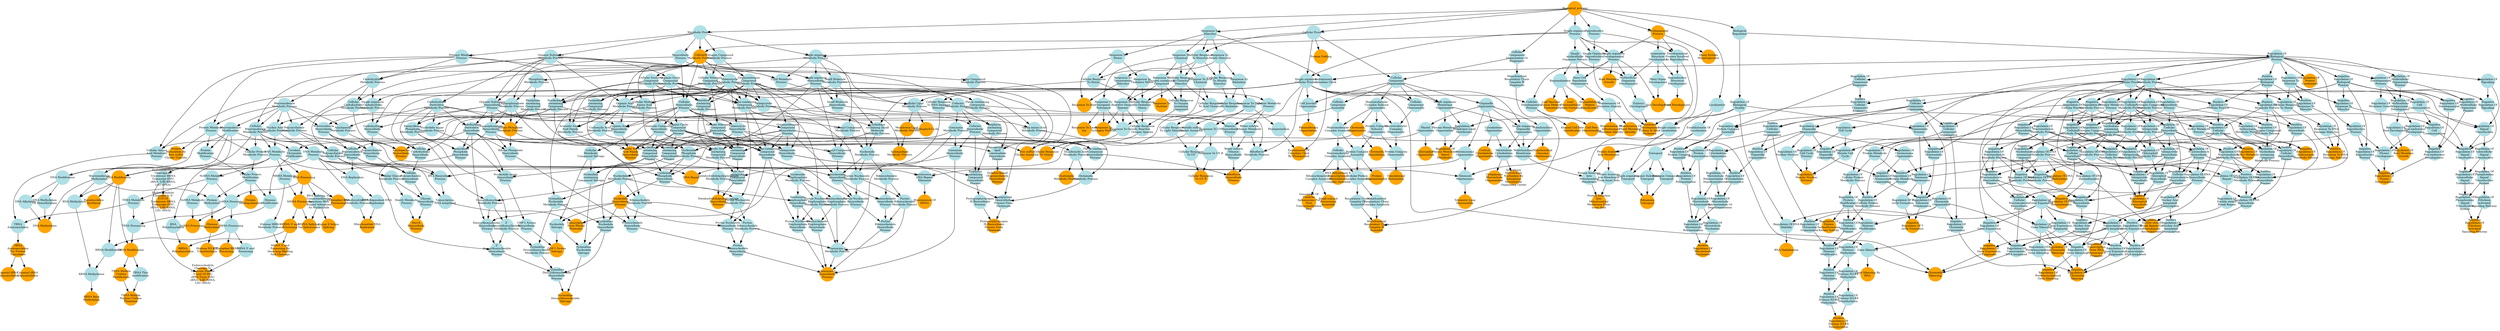 digraph {
1 [style="filled", fixedsize="true", fontsize="10", shape="circle", width="0.75", fillcolor="orange", label="Biological_process", color="transparent"];
2 [style="filled", fixedsize="true", fontsize="10", shape="circle", width="0.75", fillcolor="powderblue", label="Metabolic Process", color="transparent"];
3 [style="filled", fixedsize="true", fontsize="10", shape="circle", width="0.75", fillcolor="powderblue", label="Organic Substance
Metabolic Process", color="transparent"];
4 [style="filled", fixedsize="true", fontsize="10", shape="circle", width="0.75", fillcolor="powderblue", label="Macromolecule
Metabolic Process", color="transparent"];
5 [style="filled", fixedsize="true", fontsize="10", shape="circle", width="0.75", fillcolor="powderblue", label="Cellular Process", color="transparent"];
6 [style="filled", fixedsize="true", fontsize="10", shape="circle", width="0.75", fillcolor="orange", label="Cellular
Metabolic Process", color="transparent"];
7 [style="filled", fixedsize="true", fontsize="10", shape="circle", width="0.75", fillcolor="powderblue", label="Cellular
Macromolecule
Metabolic Process", color="transparent"];
8 [style="filled", fixedsize="true", fontsize="10", shape="circle", width="0.75", fillcolor="powderblue", label="Cellular Aromatic
Compound
Metabolic Process", color="transparent"];
9 [style="filled", fixedsize="true", fontsize="10", shape="circle", width="0.75", fillcolor="powderblue", label="Nitrogen Compound
Metabolic Process", color="transparent"];
10 [style="filled", fixedsize="true", fontsize="10", shape="circle", width="0.75", fillcolor="powderblue", label="Cellular Nitrogen
Compound
Metabolic Process", color="transparent"];
11 [style="filled", fixedsize="true", fontsize="10", shape="circle", width="0.75", fillcolor="powderblue", label="Primary Metabolic
Process", color="transparent"];
12 [style="filled", fixedsize="true", fontsize="10", shape="circle", width="0.75", fillcolor="powderblue", label="Heterocycle
Metabolic Process", color="transparent"];
13 [style="filled", fixedsize="true", fontsize="10", shape="circle", width="0.75", fillcolor="powderblue", label="Organic Cyclic
Compound
Metabolic Process", color="transparent"];
14 [style="filled", fixedsize="true", fontsize="10", shape="circle", width="0.75", fillcolor="powderblue", label="Nucleobase
containing
Compound
Metabolic Process", color="transparent"];
15 [style="filled", fixedsize="true", fontsize="10", shape="circle", width="0.75", fillcolor="powderblue", label="Nucleic Acid
Metabolic Process", color="transparent"];
16 [style="filled", fixedsize="true", fontsize="10", shape="circle", width="0.75", fillcolor="powderblue", label="RNA Metabolic
Process", color="transparent"];
17 [style="filled", fixedsize="true", fontsize="10", shape="circle", width="0.75", fillcolor="powderblue", label="Macromolecule
Modification", color="transparent"];
18 [style="filled", fixedsize="true", fontsize="10", shape="circle", width="0.75", fillcolor="orange", label="RNA Modification", color="transparent"];
19 [style="filled", fixedsize="true", fontsize="10", shape="circle", width="0.75", fillcolor="orange", label="RNA Processing", color="transparent"];
20 [style="filled", fixedsize="true", fontsize="10", shape="circle", width="0.75", fillcolor="powderblue", label="MRNA Metabolic
Process", color="transparent"];
21 [style="filled", fixedsize="true", fontsize="10", shape="circle", width="0.75", fillcolor="orange", label="MRNA Processing", color="transparent"];
22 [style="filled", fixedsize="true", fontsize="10", shape="circle", width="0.75", fillcolor="orange", label="Chloroplast RNA
Processing", color="transparent"];
23 [style="filled", fixedsize="true", fontsize="10", shape="circle", width="0.75", fillcolor="powderblue", label="Cellular
Component
Organization Or
Biogenesis", color="transparent"];
24 [style="filled", fixedsize="true", fontsize="10", shape="circle", width="0.75", fillcolor="powderblue", label="Cellular
Component
Organization", color="transparent"];
25 [style="filled", fixedsize="true", fontsize="10", shape="circle", width="0.75", fillcolor="powderblue", label="Cellular
Component
Assembly", color="transparent"];
26 [style="filled", fixedsize="true", fontsize="10", shape="circle", width="0.75", fillcolor="powderblue", label="Macromolecular
Complex Subunit
Organization", color="transparent"];
27 [style="filled", fixedsize="true", fontsize="10", shape="circle", width="0.75", fillcolor="powderblue", label="Macromolecular
Complex Assembly", color="transparent"];
28 [style="filled", fixedsize="true", fontsize="10", shape="circle", width="0.75", fillcolor="powderblue", label="Protein Complex
Subunit
Organization", color="transparent"];
29 [style="filled", fixedsize="true", fontsize="10", shape="circle", width="0.75", fillcolor="powderblue", label="Protein Complex
Assembly", color="transparent"];
30 [style="filled", fixedsize="true", fontsize="10", shape="circle", width="0.75", fillcolor="orange", label="Protein
Oligomerization", color="transparent"];
31 [style="filled", fixedsize="true", fontsize="10", shape="circle", width="0.75", fillcolor="powderblue", label="RNA Splicing, Via
Transesterification
Reactions With
Bulged Adenosine
As Nucleophile", color="transparent"];
32 [style="filled", fixedsize="true", fontsize="10", shape="circle", width="0.75", fillcolor="orange", label="MRNA Splicing,
Via Spliceosome", color="transparent"];
33 [style="filled", fixedsize="true", fontsize="10", shape="circle", width="0.75", fillcolor="powderblue", label="NcRNA Metabolic
Process", color="transparent"];
34 [style="filled", fixedsize="true", fontsize="10", shape="circle", width="0.75", fillcolor="powderblue", label="TRNA Metabolic
Process", color="transparent"];
35 [style="filled", fixedsize="true", fontsize="10", shape="circle", width="0.75", fillcolor="powderblue", label="NcRNA Processing", color="transparent"];
36 [style="filled", fixedsize="true", fontsize="10", shape="circle", width="0.75", fillcolor="powderblue", label="TRNA Processing", color="transparent"];
37 [style="filled", fixedsize="true", fontsize="10", shape="circle", width="0.75", fillcolor="orange", label="TRNA Modification", color="transparent"];
38 [style="filled", fixedsize="true", fontsize="10", shape="circle", width="0.75", fillcolor="powderblue", label="Reproductive
Process", color="transparent"];
39 [style="filled", fixedsize="true", fontsize="10", shape="circle", width="0.75", fillcolor="orange", label="Developmental
Process", color="transparent"];
40 [style="filled", fixedsize="true", fontsize="10", shape="circle", width="0.75", fillcolor="powderblue", label="Developmental
Process Involved
In Reproduction", color="transparent"];
41 [style="filled", fixedsize="true", fontsize="10", shape="circle", width="0.75", fillcolor="powderblue", label="Single organism
Process", color="transparent"];
42 [style="filled", fixedsize="true", fontsize="10", shape="circle", width="0.75", fillcolor="powderblue", label="Single
multicellular
Organism Process", color="transparent"];
43 [style="filled", fixedsize="true", fontsize="10", shape="circle", width="0.75", fillcolor="powderblue", label="Single organism
Developmental
Process", color="transparent"];
44 [style="filled", fixedsize="true", fontsize="10", shape="circle", width="0.75", fillcolor="powderblue", label="Anatomical
Structure
Development", color="transparent"];
45 [style="filled", fixedsize="true", fontsize="10", shape="circle", width="0.75", fillcolor="powderblue", label="Multicellular
Organism
Development", color="transparent"];
46 [style="filled", fixedsize="true", fontsize="10", shape="circle", width="0.75", fillcolor="powderblue", label="Embryo
Development", color="transparent"];
47 [style="filled", fixedsize="true", fontsize="10", shape="circle", width="0.75", fillcolor="powderblue", label="Single Organism
Reproductive
Process", color="transparent"];
48 [style="filled", fixedsize="true", fontsize="10", shape="circle", width="0.75", fillcolor="orange", label="Embryo
Development
Ending In Seed
Dormancy", color="transparent"];
49 [style="filled", fixedsize="true", fontsize="10", shape="circle", width="0.75", fillcolor="orange", label="Protein Folding", color="transparent"];
50 [style="filled", fixedsize="true", fontsize="10", shape="circle", width="0.75", fillcolor="orange", label="Chromatin
Organization", color="transparent"];
51 [style="filled", fixedsize="true", fontsize="10", shape="circle", width="0.75", fillcolor="powderblue", label="Biological
Regulation", color="transparent"];
52 [style="filled", fixedsize="true", fontsize="10", shape="circle", width="0.75", fillcolor="powderblue", label="Regulation Of
Biological
Process", color="transparent"];
53 [style="filled", fixedsize="true", fontsize="10", shape="circle", width="0.75", fillcolor="powderblue", label="Regulation Of
Metabolic Process", color="transparent"];
54 [style="filled", fixedsize="true", fontsize="10", shape="circle", width="0.75", fillcolor="powderblue", label="Regulation Of
Macromolecule
Metabolic Process", color="transparent"];
55 [style="filled", fixedsize="true", fontsize="10", shape="circle", width="0.75", fillcolor="powderblue", label="Regulation Of
Gene Expression", color="transparent"];
56 [style="filled", fixedsize="true", fontsize="10", shape="circle", width="0.75", fillcolor="powderblue", label="Negative
Regulation Of
Biological
Process", color="transparent"];
57 [style="filled", fixedsize="true", fontsize="10", shape="circle", width="0.75", fillcolor="powderblue", label="Negative
Regulation Of
Metabolic Process", color="transparent"];
58 [style="filled", fixedsize="true", fontsize="10", shape="circle", width="0.75", fillcolor="powderblue", label="Negative
Regulation Of
Macromolecule
Metabolic Process", color="transparent"];
59 [style="filled", fixedsize="true", fontsize="10", shape="circle", width="0.75", fillcolor="powderblue", label="Negative
Regulation Of
Gene Expression", color="transparent"];
60 [style="filled", fixedsize="true", fontsize="10", shape="circle", width="0.75", fillcolor="powderblue", label="Single organism
Cellular Process", color="transparent"];
61 [style="filled", fixedsize="true", fontsize="10", shape="circle", width="0.75", fillcolor="powderblue", label="Gene Silencing", color="transparent"];
62 [style="filled", fixedsize="true", fontsize="10", shape="circle", width="0.75", fillcolor="powderblue", label="Regulation Of
Gene Expression,
Epigenetic", color="transparent"];
63 [style="filled", fixedsize="true", fontsize="10", shape="circle", width="0.75", fillcolor="orange", label="Negative
Regulation Of
Gene Expression,
Epigenetic", color="transparent"];
64 [style="filled", fixedsize="true", fontsize="10", shape="circle", width="0.75", fillcolor="powderblue", label="Regulation Of
Biosynthetic
Process", color="transparent"];
65 [style="filled", fixedsize="true", fontsize="10", shape="circle", width="0.75", fillcolor="powderblue", label="Regulation Of
Macromolecule
Biosynthetic
Process", color="transparent"];
66 [style="filled", fixedsize="true", fontsize="10", shape="circle", width="0.75", fillcolor="powderblue", label="Regulation Of
Cellular Process", color="transparent"];
67 [style="filled", fixedsize="true", fontsize="10", shape="circle", width="0.75", fillcolor="powderblue", label="Regulation Of
Cellular
Metabolic Process", color="transparent"];
68 [style="filled", fixedsize="true", fontsize="10", shape="circle", width="0.75", fillcolor="powderblue", label="Regulation Of
Cellular
Biosynthetic
Process", color="transparent"];
69 [style="filled", fixedsize="true", fontsize="10", shape="circle", width="0.75", fillcolor="powderblue", label="Regulation Of
Nitrogen Compound
Metabolic Process", color="transparent"];
70 [style="filled", fixedsize="true", fontsize="10", shape="circle", width="0.75", fillcolor="powderblue", label="Regulation Of
Primary Metabolic
Process", color="transparent"];
71 [style="filled", fixedsize="true", fontsize="10", shape="circle", width="0.75", fillcolor="powderblue", label="Regulation Of
Nucleobase
containing
Compound
Metabolic Process", color="transparent"];
72 [style="filled", fixedsize="true", fontsize="10", shape="circle", width="0.75", fillcolor="powderblue", label="Regulation Of RNA
Metabolic Process", color="transparent"];
73 [style="filled", fixedsize="true", fontsize="10", shape="circle", width="0.75", fillcolor="powderblue", label="Regulation Of RNA
Biosynthetic
Process", color="transparent"];
74 [style="filled", fixedsize="true", fontsize="10", shape="circle", width="0.75", fillcolor="powderblue", label="Regulation Of
Nucleic Acid
templated
Transcription", color="transparent"];
75 [style="filled", fixedsize="true", fontsize="10", shape="circle", width="0.75", fillcolor="powderblue", label="Regulation Of
Cellular
Macromolecule
Biosynthetic
Process", color="transparent"];
76 [style="filled", fixedsize="true", fontsize="10", shape="circle", width="0.75", fillcolor="powderblue", label="Regulation Of
Transcription,
DNA templated", color="transparent"];
77 [style="filled", fixedsize="true", fontsize="10", shape="circle", width="0.75", fillcolor="powderblue", label="Negative
Regulation Of
Biosynthetic
Process", color="transparent"];
78 [style="filled", fixedsize="true", fontsize="10", shape="circle", width="0.75", fillcolor="powderblue", label="Negative
Regulation Of
Macromolecule
Biosynthetic
Process", color="transparent"];
79 [style="filled", fixedsize="true", fontsize="10", shape="circle", width="0.75", fillcolor="powderblue", label="Negative
Regulation Of
Cellular Process", color="transparent"];
80 [style="filled", fixedsize="true", fontsize="10", shape="circle", width="0.75", fillcolor="powderblue", label="Negative
Regulation Of
Cellular
Metabolic Process", color="transparent"];
81 [style="filled", fixedsize="true", fontsize="10", shape="circle", width="0.75", fillcolor="powderblue", label="Negative
Regulation Of
Cellular
Biosynthetic
Process", color="transparent"];
82 [style="filled", fixedsize="true", fontsize="10", shape="circle", width="0.75", fillcolor="powderblue", label="Negative
Regulation Of
Nitrogen Compound
Metabolic Process", color="transparent"];
83 [style="filled", fixedsize="true", fontsize="10", shape="circle", width="0.75", fillcolor="powderblue", label="Negative
Regulation Of
Nucleobase
containing
Compound
Metabolic Process", color="transparent"];
84 [style="filled", fixedsize="true", fontsize="10", shape="circle", width="0.75", fillcolor="powderblue", label="Negative
Regulation Of RNA
Metabolic Process", color="transparent"];
85 [style="filled", fixedsize="true", fontsize="10", shape="circle", width="0.75", fillcolor="powderblue", label="Negative
Regulation Of RNA
Biosynthetic
Process", color="transparent"];
86 [style="filled", fixedsize="true", fontsize="10", shape="circle", width="0.75", fillcolor="powderblue", label="Negative
Regulation Of
Nucleic Acid
templated
Transcription", color="transparent"];
87 [style="filled", fixedsize="true", fontsize="10", shape="circle", width="0.75", fillcolor="powderblue", label="Negative
Regulation Of
Cellular
Macromolecule
Biosynthetic
Process", color="transparent"];
88 [style="filled", fixedsize="true", fontsize="10", shape="circle", width="0.75", fillcolor="powderblue", label="Negative
Regulation Of
Transcription,
DNA templated", color="transparent"];
89 [style="filled", fixedsize="true", fontsize="10", shape="circle", width="0.75", fillcolor="orange", label="Chromatin
Silencing", color="transparent"];
90 [style="filled", fixedsize="true", fontsize="10", shape="circle", width="0.75", fillcolor="powderblue", label="Cellular
Developmental
Process", color="transparent"];
91 [style="filled", fixedsize="true", fontsize="10", shape="circle", width="0.75", fillcolor="orange", label="Cell Fate
Determination", color="transparent"];
92 [style="filled", fixedsize="true", fontsize="10", shape="circle", width="0.75", fillcolor="powderblue", label="Protein Metabolic
Process", color="transparent"];
93 [style="filled", fixedsize="true", fontsize="10", shape="circle", width="0.75", fillcolor="powderblue", label="Protein
Modification
Process", color="transparent"];
94 [style="filled", fixedsize="true", fontsize="10", shape="circle", width="0.75", fillcolor="powderblue", label="Cellular Protein
Metabolic Process", color="transparent"];
95 [style="filled", fixedsize="true", fontsize="10", shape="circle", width="0.75", fillcolor="powderblue", label="Cellular Protein
Modification
Process", color="transparent"];
96 [style="filled", fixedsize="true", fontsize="10", shape="circle", width="0.75", fillcolor="orange", label="Protein
Deubiquitination", color="transparent"];
97 [style="filled", fixedsize="true", fontsize="10", shape="circle", width="0.75", fillcolor="powderblue", label="Sulfur Compound
Metabolic Process", color="transparent"];
98 [style="filled", fixedsize="true", fontsize="10", shape="circle", width="0.75", fillcolor="powderblue", label="Metallo sulfur
Cluster Assembly", color="transparent"];
99 [style="filled", fixedsize="true", fontsize="10", shape="circle", width="0.75", fillcolor="powderblue", label="Biosynthetic
Process", color="transparent"];
100 [style="filled", fixedsize="true", fontsize="10", shape="circle", width="0.75", fillcolor="powderblue", label="Cellular
Biosynthetic
Process", color="transparent"];
101 [style="filled", fixedsize="true", fontsize="10", shape="circle", width="0.75", fillcolor="powderblue", label="Cofactor
Metabolic Process", color="transparent"];
102 [style="filled", fixedsize="true", fontsize="10", shape="circle", width="0.75", fillcolor="powderblue", label="Cofactor
Biosynthetic
Process", color="transparent"];
103 [style="filled", fixedsize="true", fontsize="10", shape="circle", width="0.75", fillcolor="orange", label="Iron sulfur
Cluster Assembly", color="transparent"];
104 [style="filled", fixedsize="true", fontsize="10", shape="circle", width="0.75", fillcolor="powderblue", label="Cellular
Macromolecular
Complex Assembly", color="transparent"];
105 [style="filled", fixedsize="true", fontsize="10", shape="circle", width="0.75", fillcolor="orange", label="RNA Polymerase II
Transcriptional
Preinitiation
Complex Assembly", color="transparent"];
106 [style="filled", fixedsize="true", fontsize="10", shape="circle", width="0.75", fillcolor="orange", label="Shoot System
Morphogenesis", color="transparent"];
107 [style="filled", fixedsize="true", fontsize="10", shape="circle", width="0.75", fillcolor="powderblue", label="Organelle
Organization", color="transparent"];
108 [style="filled", fixedsize="true", fontsize="10", shape="circle", width="0.75", fillcolor="powderblue", label="Plastid
Organization", color="transparent"];
109 [style="filled", fixedsize="true", fontsize="10", shape="circle", width="0.75", fillcolor="orange", label="Chloroplast
Organization", color="transparent"];
110 [style="filled", fixedsize="true", fontsize="10", shape="circle", width="0.75", fillcolor="powderblue", label="Localization", color="transparent"];
111 [style="filled", fixedsize="true", fontsize="10", shape="circle", width="0.75", fillcolor="powderblue", label="Establishment Of
Localization", color="transparent"];
112 [style="filled", fixedsize="true", fontsize="10", shape="circle", width="0.75", fillcolor="powderblue", label="Transport", color="transparent"];
113 [style="filled", fixedsize="true", fontsize="10", shape="circle", width="0.75", fillcolor="powderblue", label="Single organism
Localization", color="transparent"];
114 [style="filled", fixedsize="true", fontsize="10", shape="circle", width="0.75", fillcolor="powderblue", label="Single organism
Transport", color="transparent"];
115 [style="filled", fixedsize="true", fontsize="10", shape="circle", width="0.75", fillcolor="powderblue", label="Organic Substance
Transport", color="transparent"];
116 [style="filled", fixedsize="true", fontsize="10", shape="circle", width="0.75", fillcolor="powderblue", label="Nitrogen Compound
Transport", color="transparent"];
117 [style="filled", fixedsize="true", fontsize="10", shape="circle", width="0.75", fillcolor="orange", label="Polyamine
Transport", color="transparent"];
118 [style="filled", fixedsize="true", fontsize="10", shape="circle", width="0.75", fillcolor="orange", label="Group II Intron
Splicing", color="transparent"];
119 [style="filled", fixedsize="true", fontsize="10", shape="circle", width="0.75", fillcolor="orange", label="Root Meristem
Growth", color="transparent"];
120 [style="filled", fixedsize="true", fontsize="10", shape="circle", width="0.75", fillcolor="powderblue", label="Reproductive
Structure
Development", color="transparent"];
121 [style="filled", fixedsize="true", fontsize="10", shape="circle", width="0.75", fillcolor="orange", label="Fruit Development", color="transparent"];
122 [style="filled", fixedsize="true", fontsize="10", shape="circle", width="0.75", fillcolor="powderblue", label="Regulation Of
Developmental
Process", color="transparent"];
123 [style="filled", fixedsize="true", fontsize="10", shape="circle", width="0.75", fillcolor="powderblue", label="Regulation Of
Meristem Growth", color="transparent"];
124 [style="filled", fixedsize="true", fontsize="10", shape="circle", width="0.75", fillcolor="powderblue", label="Regulation Of
Multicellular
Organismal
Process", color="transparent"];
125 [style="filled", fixedsize="true", fontsize="10", shape="circle", width="0.75", fillcolor="powderblue", label="Regulation Of
Multicellular
Organismal
Development", color="transparent"];
126 [style="filled", fixedsize="true", fontsize="10", shape="circle", width="0.75", fillcolor="powderblue", label="Regulation Of
Root Development", color="transparent"];
127 [style="filled", fixedsize="true", fontsize="10", shape="circle", width="0.75", fillcolor="orange", label="Regulation Of
Root Meristem
Growth", color="transparent"];
128 [style="filled", fixedsize="true", fontsize="10", shape="circle", width="0.75", fillcolor="powderblue", label="Regulation Of
Biological
Quality", color="transparent"];
129 [style="filled", fixedsize="true", fontsize="10", shape="circle", width="0.75", fillcolor="powderblue", label="Regulation Of RNA
Stability", color="transparent"];
130 [style="filled", fixedsize="true", fontsize="10", shape="circle", width="0.75", fillcolor="orange", label="RNA Stabilization", color="transparent"];
131 [style="filled", fixedsize="true", fontsize="10", shape="circle", width="0.75", fillcolor="orange", label="TRNA Wobble
Uridine
Modification", color="transparent"];
132 [style="filled", fixedsize="true", fontsize="10", shape="circle", width="0.75", fillcolor="powderblue", label="TRNA Thio
modification", color="transparent"];
133 [style="filled", fixedsize="true", fontsize="10", shape="circle", width="0.75", fillcolor="orange", label="TRNA Wobble
Position Uridine
Thiolation", color="transparent"];
134 [style="filled", fixedsize="true", fontsize="10", shape="circle", width="0.75", fillcolor="powderblue", label="Regulation Of
Anthocyanin
Metabolic Process", color="transparent"];
135 [style="filled", fixedsize="true", fontsize="10", shape="circle", width="0.75", fillcolor="orange", label="Negative
Regulation Of
Anthocyanin
Metabolic Process", color="transparent"];
136 [style="filled", fixedsize="true", fontsize="10", shape="circle", width="0.75", fillcolor="powderblue", label="Ribonucleoprotein
Complex Assembly", color="transparent"];
137 [style="filled", fixedsize="true", fontsize="10", shape="circle", width="0.75", fillcolor="orange", label="Generation Of
Catalytic
Spliceosome For
First
Transesterification
Step", color="transparent"];
138 [style="filled", fixedsize="true", fontsize="10", shape="circle", width="0.75", fillcolor="powderblue", label="Regionalization", color="transparent"];
139 [style="filled", fixedsize="true", fontsize="10", shape="circle", width="0.75", fillcolor="orange", label="Adaxial/abaxial
Pattern
Specification", color="transparent"];
140 [style="filled", fixedsize="true", fontsize="10", shape="circle", width="0.75", fillcolor="orange", label="MRNA 3' end
Processing", color="transparent"];
141 [style="filled", fixedsize="true", fontsize="10", shape="circle", width="0.75", fillcolor="orange", label="Protein
Maturation By
Iron sulfur
Cluster Transfer", color="transparent"];
142 [style="filled", fixedsize="true", fontsize="10", shape="circle", width="0.75", fillcolor="orange", label="Gene Silencing By
RNA", color="transparent"];
143 [style="filled", fixedsize="true", fontsize="10", shape="circle", width="0.75", fillcolor="orange", label="Regulation Of
Protein
Localization", color="transparent"];
144 [style="filled", fixedsize="true", fontsize="10", shape="circle", width="0.75", fillcolor="powderblue", label="Regulation Of
Gene Silencing", color="transparent"];
145 [style="filled", fixedsize="true", fontsize="10", shape="circle", width="0.75", fillcolor="powderblue", label="Regulation Of
Cellular
Component
Organization", color="transparent"];
146 [style="filled", fixedsize="true", fontsize="10", shape="circle", width="0.75", fillcolor="powderblue", label="Regulation Of
Chromatin
Organization", color="transparent"];
147 [style="filled", fixedsize="true", fontsize="10", shape="circle", width="0.75", fillcolor="orange", label="Regulation Of
Chromatin
Silencing", color="transparent"];
148 [style="filled", fixedsize="true", fontsize="10", shape="circle", width="0.75", fillcolor="powderblue", label="Single organism
Membrane
Organization", color="transparent"];
149 [style="filled", fixedsize="true", fontsize="10", shape="circle", width="0.75", fillcolor="powderblue", label="Plasma Membrane
Organization", color="transparent"];
150 [style="filled", fixedsize="true", fontsize="10", shape="circle", width="0.75", fillcolor="powderblue", label="Regulation Of
Membrane Lipid
Distribution", color="transparent"];
151 [style="filled", fixedsize="true", fontsize="10", shape="circle", width="0.75", fillcolor="orange", label="Regulation Of
Plasma Membrane
Sterol
Distribution", color="transparent"];
152 [style="filled", fixedsize="true", fontsize="10", shape="circle", width="0.75", fillcolor="powderblue", label="Macromolecule
Methylation", color="transparent"];
153 [style="filled", fixedsize="true", fontsize="10", shape="circle", width="0.75", fillcolor="powderblue", label="Protein
Methylation", color="transparent"];
154 [style="filled", fixedsize="true", fontsize="10", shape="circle", width="0.75", fillcolor="powderblue", label="Covalent
Chromatin
Modification", color="transparent"];
155 [style="filled", fixedsize="true", fontsize="10", shape="circle", width="0.75", fillcolor="powderblue", label="Histone
Modification", color="transparent"];
156 [style="filled", fixedsize="true", fontsize="10", shape="circle", width="0.75", fillcolor="orange", label="Histone
Methylation", color="transparent"];
157 [style="filled", fixedsize="true", fontsize="10", shape="circle", width="0.75", fillcolor="powderblue", label="Positive
Regulation Of
Biological
Process", color="transparent"];
158 [style="filled", fixedsize="true", fontsize="10", shape="circle", width="0.75", fillcolor="powderblue", label="Positive
Regulation Of
Cellular Process", color="transparent"];
159 [style="filled", fixedsize="true", fontsize="10", shape="circle", width="0.75", fillcolor="powderblue", label="Regulation Of
Response To
Stimulus", color="transparent"];
160 [style="filled", fixedsize="true", fontsize="10", shape="circle", width="0.75", fillcolor="powderblue", label="Positive
Regulation Of
Response To
Stimulus", color="transparent"];
161 [style="filled", fixedsize="true", fontsize="10", shape="circle", width="0.75", fillcolor="powderblue", label="Regulation Of
Cellular Response
To Stress", color="transparent"];
162 [style="filled", fixedsize="true", fontsize="10", shape="circle", width="0.75", fillcolor="powderblue", label="Regulation Of
Response To DNA
Damage Stimulus", color="transparent"];
163 [style="filled", fixedsize="true", fontsize="10", shape="circle", width="0.75", fillcolor="orange", label="Positive
Regulation Of
Response To DNA
Damage Stimulus", color="transparent"];
164 [style="filled", fixedsize="true", fontsize="10", shape="circle", width="0.75", fillcolor="powderblue", label="Single organism
Metabolic Process", color="transparent"];
165 [style="filled", fixedsize="true", fontsize="10", shape="circle", width="0.75", fillcolor="powderblue", label="Small Molecule
Metabolic Process", color="transparent"];
166 [style="filled", fixedsize="true", fontsize="10", shape="circle", width="0.75", fillcolor="powderblue", label="Organic Acid
Metabolic Process", color="transparent"];
167 [style="filled", fixedsize="true", fontsize="10", shape="circle", width="0.75", fillcolor="powderblue", label="Carboxylic Acid
Metabolic Process", color="transparent"];
168 [style="filled", fixedsize="true", fontsize="10", shape="circle", width="0.75", fillcolor="powderblue", label="Organonitrogen
Compound
Metabolic Process", color="transparent"];
169 [style="filled", fixedsize="true", fontsize="10", shape="circle", width="0.75", fillcolor="powderblue", label="Cellular Amino
Acid Metabolic
Process", color="transparent"];
170 [style="filled", fixedsize="true", fontsize="10", shape="circle", width="0.75", fillcolor="powderblue", label="TRNA
Aminoacylation", color="transparent"];
171 [style="filled", fixedsize="true", fontsize="10", shape="circle", width="0.75", fillcolor="orange", label="TRNA
Aminoacylation
For Protein
Translation", color="transparent"];
172 [style="filled", fixedsize="true", fontsize="10", shape="circle", width="0.75", fillcolor="orange", label="Cysteinyl tRNA
Aminoacylation", color="transparent"];
173 [style="filled", fixedsize="true", fontsize="10", shape="circle", width="0.75", fillcolor="orange", label="Chromatin
Remodeling", color="transparent"];
174 [style="filled", fixedsize="true", fontsize="10", shape="circle", width="0.75", fillcolor="orange", label="Protein Insertion
Into Membrane", color="transparent"];
175 [style="filled", fixedsize="true", fontsize="10", shape="circle", width="0.75", fillcolor="powderblue", label="DNA Metabolic
Process", color="transparent"];
176 [style="filled", fixedsize="true", fontsize="10", shape="circle", width="0.75", fillcolor="powderblue", label="Response To
Stimulus", color="transparent"];
177 [style="filled", fixedsize="true", fontsize="10", shape="circle", width="0.75", fillcolor="powderblue", label="Response To
Stress", color="transparent"];
178 [style="filled", fixedsize="true", fontsize="10", shape="circle", width="0.75", fillcolor="powderblue", label="Cellular Response
To Stimulus", color="transparent"];
179 [style="filled", fixedsize="true", fontsize="10", shape="circle", width="0.75", fillcolor="powderblue", label="Cellular Response
To Stress", color="transparent"];
180 [style="filled", fixedsize="true", fontsize="10", shape="circle", width="0.75", fillcolor="powderblue", label="Cellular Response
To DNA Damage
Stimulus", color="transparent"];
181 [style="filled", fixedsize="true", fontsize="10", shape="circle", width="0.75", fillcolor="orange", label="DNA Repair", color="transparent"];
182 [style="filled", fixedsize="true", fontsize="10", shape="circle", width="0.75", fillcolor="powderblue", label="Lipid Metabolic
Process", color="transparent"];
183 [style="filled", fixedsize="true", fontsize="10", shape="circle", width="0.75", fillcolor="powderblue", label="Cellular Lipid
Metabolic Process", color="transparent"];
184 [style="filled", fixedsize="true", fontsize="10", shape="circle", width="0.75", fillcolor="powderblue", label="Protein Insertion
Into Membrane
From Inner Side", color="transparent"];
185 [style="filled", fixedsize="true", fontsize="10", shape="circle", width="0.75", fillcolor="powderblue", label="Mitochondrion
Organization", color="transparent"];
186 [style="filled", fixedsize="true", fontsize="10", shape="circle", width="0.75", fillcolor="powderblue", label="Single organism
Organelle
Organization", color="transparent"];
187 [style="filled", fixedsize="true", fontsize="10", shape="circle", width="0.75", fillcolor="powderblue", label="Mitochondrial
Membrane
Organization", color="transparent"];
188 [style="filled", fixedsize="true", fontsize="10", shape="circle", width="0.75", fillcolor="powderblue", label="Protein Insertion
Into
Mitochondrial
Membrane", color="transparent"];
189 [style="filled", fixedsize="true", fontsize="10", shape="circle", width="0.75", fillcolor="orange", label="Protein Insertion
Into
Mitochondrial
Membrane From
Inner Side", color="transparent"];
190 [style="filled", fixedsize="true", fontsize="10", shape="circle", width="0.75", fillcolor="powderblue", label="Organic Substance
Biosynthetic
Process", color="transparent"];
191 [style="filled", fixedsize="true", fontsize="10", shape="circle", width="0.75", fillcolor="powderblue", label="Macromolecule
Biosynthetic
Process", color="transparent"];
192 [style="filled", fixedsize="true", fontsize="10", shape="circle", width="0.75", fillcolor="powderblue", label="Cellular
Macromolecule
Biosynthetic
Process", color="transparent"];
193 [style="filled", fixedsize="true", fontsize="10", shape="circle", width="0.75", fillcolor="powderblue", label="DNA Replication", color="transparent"];
194 [style="filled", fixedsize="true", fontsize="10", shape="circle", width="0.75", fillcolor="powderblue", label="DNA dependent DNA
Replication", color="transparent"];
195 [style="filled", fixedsize="true", fontsize="10", shape="circle", width="0.75", fillcolor="powderblue", label="Mitochondrial DNA
Metabolic Process", color="transparent"];
196 [style="filled", fixedsize="true", fontsize="10", shape="circle", width="0.75", fillcolor="orange", label="Mitochondrial DNA
Replication", color="transparent"];
197 [style="filled", fixedsize="true", fontsize="10", shape="circle", width="0.75", fillcolor="powderblue", label="Vitamin Metabolic
Process", color="transparent"];
198 [style="filled", fixedsize="true", fontsize="10", shape="circle", width="0.75", fillcolor="powderblue", label="Water soluble
Vitamin Metabolic
Process", color="transparent"];
199 [style="filled", fixedsize="true", fontsize="10", shape="circle", width="0.75", fillcolor="powderblue", label="Flavin containing
Compound
Metabolic Process", color="transparent"];
200 [style="filled", fixedsize="true", fontsize="10", shape="circle", width="0.75", fillcolor="powderblue", label="Riboflavin
Metabolic Process", color="transparent"];
201 [style="filled", fixedsize="true", fontsize="10", shape="circle", width="0.75", fillcolor="powderblue", label="Single organism
Biosynthetic
Process", color="transparent"];
202 [style="filled", fixedsize="true", fontsize="10", shape="circle", width="0.75", fillcolor="powderblue", label="Small Molecule
Biosynthetic
Process", color="transparent"];
203 [style="filled", fixedsize="true", fontsize="10", shape="circle", width="0.75", fillcolor="powderblue", label="Vitamin
Biosynthetic
Process", color="transparent"];
204 [style="filled", fixedsize="true", fontsize="10", shape="circle", width="0.75", fillcolor="powderblue", label="Water soluble
Vitamin
Biosynthetic
Process", color="transparent"];
205 [style="filled", fixedsize="true", fontsize="10", shape="circle", width="0.75", fillcolor="powderblue", label="Heterocycle
Biosynthetic
Process", color="transparent"];
206 [style="filled", fixedsize="true", fontsize="10", shape="circle", width="0.75", fillcolor="powderblue", label="Cellular Nitrogen
Compound
Biosynthetic
Process", color="transparent"];
207 [style="filled", fixedsize="true", fontsize="10", shape="circle", width="0.75", fillcolor="powderblue", label="Organic Cyclic
Compound
Biosynthetic
Process", color="transparent"];
208 [style="filled", fixedsize="true", fontsize="10", shape="circle", width="0.75", fillcolor="powderblue", label="Organonitrogen
Compound
Biosynthetic
Process", color="transparent"];
209 [style="filled", fixedsize="true", fontsize="10", shape="circle", width="0.75", fillcolor="powderblue", label="Flavin containing
Compound
Biosynthetic
Process", color="transparent"];
210 [style="filled", fixedsize="true", fontsize="10", shape="circle", width="0.75", fillcolor="orange", label="Riboflavin
Biosynthetic
Process", color="transparent"];
211 [style="filled", fixedsize="true", fontsize="10", shape="circle", width="0.75", fillcolor="powderblue", label="Stem Cell
Population
Maintenance", color="transparent"];
212 [style="filled", fixedsize="true", fontsize="10", shape="circle", width="0.75", fillcolor="powderblue", label="Maintenance Of
Meristem Identity", color="transparent"];
213 [style="filled", fixedsize="true", fontsize="10", shape="circle", width="0.75", fillcolor="orange", label="Maintenance Of
Floral Meristem
Identity", color="transparent"];
214 [style="filled", fixedsize="true", fontsize="10", shape="circle", width="0.75", fillcolor="powderblue", label="Carbohydrate
Metabolic Process", color="transparent"];
215 [style="filled", fixedsize="true", fontsize="10", shape="circle", width="0.75", fillcolor="powderblue", label="Polysaccharide
Metabolic Process", color="transparent"];
216 [style="filled", fixedsize="true", fontsize="10", shape="circle", width="0.75", fillcolor="powderblue", label="Cellular
Carbohydrate
Metabolic Process", color="transparent"];
217 [style="filled", fixedsize="true", fontsize="10", shape="circle", width="0.75", fillcolor="powderblue", label="Cellular
Polysaccharide
Metabolic Process", color="transparent"];
218 [style="filled", fixedsize="true", fontsize="10", shape="circle", width="0.75", fillcolor="powderblue", label="Cellular Glucan
Metabolic Process", color="transparent"];
219 [style="filled", fixedsize="true", fontsize="10", shape="circle", width="0.75", fillcolor="powderblue", label="Starch Metabolic
Process", color="transparent"];
220 [style="filled", fixedsize="true", fontsize="10", shape="circle", width="0.75", fillcolor="powderblue", label="Single organism
Carbohydrate
Metabolic Process", color="transparent"];
221 [style="filled", fixedsize="true", fontsize="10", shape="circle", width="0.75", fillcolor="powderblue", label="Carbohydrate
Biosynthetic
Process", color="transparent"];
222 [style="filled", fixedsize="true", fontsize="10", shape="circle", width="0.75", fillcolor="powderblue", label="Polysaccharide
Biosynthetic
Process", color="transparent"];
223 [style="filled", fixedsize="true", fontsize="10", shape="circle", width="0.75", fillcolor="powderblue", label="Cellular
Carbohydrate
Biosynthetic
Process", color="transparent"];
224 [style="filled", fixedsize="true", fontsize="10", shape="circle", width="0.75", fillcolor="powderblue", label="Cellular
Polysaccharide
Biosynthetic
Process", color="transparent"];
225 [style="filled", fixedsize="true", fontsize="10", shape="circle", width="0.75", fillcolor="powderblue", label="Glucan
Biosynthetic
Process", color="transparent"];
226 [style="filled", fixedsize="true", fontsize="10", shape="circle", width="0.75", fillcolor="orange", label="Starch
Biosynthetic
Process", color="transparent"];
227 [style="filled", fixedsize="true", fontsize="10", shape="circle", width="0.75", fillcolor="powderblue", label="RNA
Polyadenylation", color="transparent"];
228 [style="filled", fixedsize="true", fontsize="10", shape="circle", width="0.75", fillcolor="orange", label="MRNA
Polyadenylation", color="transparent"];
229 [style="filled", fixedsize="true", fontsize="10", shape="circle", width="0.75", fillcolor="powderblue", label="DNA Modification", color="transparent"];
230 [style="filled", fixedsize="true", fontsize="10", shape="circle", width="0.75", fillcolor="powderblue", label="DNA Alkylation", color="transparent"];
231 [style="filled", fixedsize="true", fontsize="10", shape="circle", width="0.75", fillcolor="powderblue", label="DNA Methylation
Or Demethylation", color="transparent"];
232 [style="filled", fixedsize="true", fontsize="10", shape="circle", width="0.75", fillcolor="orange", label="DNA Methylation", color="transparent"];
233 [style="filled", fixedsize="true", fontsize="10", shape="circle", width="0.75", fillcolor="powderblue", label="Aromatic Compound
Biosynthetic
Process", color="transparent"];
234 [style="filled", fixedsize="true", fontsize="10", shape="circle", width="0.75", fillcolor="powderblue", label="Nucleobase
containing
Compound
Biosynthetic
Process", color="transparent"];
235 [style="filled", fixedsize="true", fontsize="10", shape="circle", width="0.75", fillcolor="powderblue", label="RNA Biosynthetic
Process", color="transparent"];
236 [style="filled", fixedsize="true", fontsize="10", shape="circle", width="0.75", fillcolor="powderblue", label="Transcription,
DNA templated", color="transparent"];
237 [style="filled", fixedsize="true", fontsize="10", shape="circle", width="0.75", fillcolor="orange", label="Transcription
From Plastid
Promoter", color="transparent"];
238 [style="filled", fixedsize="true", fontsize="10", shape="circle", width="0.75", fillcolor="powderblue", label="Regulation Of DNA
Metabolic Process", color="transparent"];
239 [style="filled", fixedsize="true", fontsize="10", shape="circle", width="0.75", fillcolor="orange", label="Regulation Of DNA
Methylation", color="transparent"];
240 [style="filled", fixedsize="true", fontsize="10", shape="circle", width="0.75", fillcolor="powderblue", label="RRNA Processing", color="transparent"];
241 [style="filled", fixedsize="true", fontsize="10", shape="circle", width="0.75", fillcolor="orange", label="Chloroplast RRNA
Processing", color="transparent"];
242 [style="filled", fixedsize="true", fontsize="10", shape="circle", width="0.75", fillcolor="powderblue", label="Response To
Abiotic Stimulus", color="transparent"];
243 [style="filled", fixedsize="true", fontsize="10", shape="circle", width="0.75", fillcolor="powderblue", label="Response To
Radiation", color="transparent"];
244 [style="filled", fixedsize="true", fontsize="10", shape="circle", width="0.75", fillcolor="powderblue", label="Response To Light
Stimulus", color="transparent"];
245 [style="filled", fixedsize="true", fontsize="10", shape="circle", width="0.75", fillcolor="powderblue", label="Photoperiodism", color="transparent"];
246 [style="filled", fixedsize="true", fontsize="10", shape="circle", width="0.75", fillcolor="powderblue", label="Entrainment Of
Circadian Clock", color="transparent"];
247 [style="filled", fixedsize="true", fontsize="10", shape="circle", width="0.75", fillcolor="orange", label="Entrainment Of
Circadian Clock
By Photoperiod", color="transparent"];
248 [style="filled", fixedsize="true", fontsize="10", shape="circle", width="0.75", fillcolor="powderblue", label="Plant Organ
Development", color="transparent"];
249 [style="filled", fixedsize="true", fontsize="10", shape="circle", width="0.75", fillcolor="orange", label="Root Development", color="transparent"];
250 [style="filled", fixedsize="true", fontsize="10", shape="circle", width="0.75", fillcolor="powderblue", label="Response To
Oxidative Stress", color="transparent"];
251 [style="filled", fixedsize="true", fontsize="10", shape="circle", width="0.75", fillcolor="powderblue", label="Response To
Chemical", color="transparent"];
252 [style="filled", fixedsize="true", fontsize="10", shape="circle", width="0.75", fillcolor="powderblue", label="Response To
Oxygen containing
Compound", color="transparent"];
253 [style="filled", fixedsize="true", fontsize="10", shape="circle", width="0.75", fillcolor="powderblue", label="Response To
Reactive Oxygen
Species", color="transparent"];
254 [style="filled", fixedsize="true", fontsize="10", shape="circle", width="0.75", fillcolor="powderblue", label="Response To
Inorganic
Substance", color="transparent"];
255 [style="filled", fixedsize="true", fontsize="10", shape="circle", width="0.75", fillcolor="orange", label="Response To
Hydrogen Peroxide", color="transparent"];
256 [style="filled", fixedsize="true", fontsize="10", shape="circle", width="0.75", fillcolor="orange", label="Mitochondrial
Genome
Maintenance", color="transparent"];
257 [style="filled", fixedsize="true", fontsize="10", shape="circle", width="0.75", fillcolor="powderblue", label="Regulation Of
Protein Metabolic
Process", color="transparent"];
258 [style="filled", fixedsize="true", fontsize="10", shape="circle", width="0.75", fillcolor="powderblue", label="Regulation Of
Cellular Protein
Metabolic Process", color="transparent"];
259 [style="filled", fixedsize="true", fontsize="10", shape="circle", width="0.75", fillcolor="powderblue", label="Regulation Of
Protein
Modification
Process", color="transparent"];
260 [style="filled", fixedsize="true", fontsize="10", shape="circle", width="0.75", fillcolor="orange", label="Regulation Of
Protein
Serine/threonine
Kinase Activity", color="transparent"];
261 [style="filled", fixedsize="true", fontsize="10", shape="circle", width="0.75", fillcolor="powderblue", label="Cellular
Component
Disassembly", color="transparent"];
262 [style="filled", fixedsize="true", fontsize="10", shape="circle", width="0.75", fillcolor="powderblue", label="Macromolecular
Complex
Disassembly", color="transparent"];
263 [style="filled", fixedsize="true", fontsize="10", shape="circle", width="0.75", fillcolor="powderblue", label="Protein Complex
Disassembly", color="transparent"];
264 [style="filled", fixedsize="true", fontsize="10", shape="circle", width="0.75", fillcolor="orange", label="Translational
Termination", color="transparent"];
265 [style="filled", fixedsize="true", fontsize="10", shape="circle", width="0.75", fillcolor="powderblue", label="Tetrapyrrole
Metabolic Process", color="transparent"];
266 [style="filled", fixedsize="true", fontsize="10", shape="circle", width="0.75", fillcolor="powderblue", label="Porphyrin
containing
Compound
Metabolic Process", color="transparent"];
267 [style="filled", fixedsize="true", fontsize="10", shape="circle", width="0.75", fillcolor="powderblue", label="Tetrapyrrole
Biosynthetic
Process", color="transparent"];
268 [style="filled", fixedsize="true", fontsize="10", shape="circle", width="0.75", fillcolor="powderblue", label="Porphyrin
containing
Compound
Biosynthetic
Process", color="transparent"];
269 [style="filled", fixedsize="true", fontsize="10", shape="circle", width="0.75", fillcolor="powderblue", label="Protoporphyrinogen
IX Biosynthetic
Process", color="transparent"];
270 [style="filled", fixedsize="true", fontsize="10", shape="circle", width="0.75", fillcolor="powderblue", label="Alpha amino Acid
Metabolic Process", color="transparent"];
271 [style="filled", fixedsize="true", fontsize="10", shape="circle", width="0.75", fillcolor="powderblue", label="Dicarboxylic Acid
Metabolic Process", color="transparent"];
272 [style="filled", fixedsize="true", fontsize="10", shape="circle", width="0.75", fillcolor="powderblue", label="Glutamate
Metabolic Process", color="transparent"];
273 [style="filled", fixedsize="true", fontsize="10", shape="circle", width="0.75", fillcolor="powderblue", label="Tetrapyrrole
Biosynthetic
Process From
Glutamate", color="transparent"];
274 [style="filled", fixedsize="true", fontsize="10", shape="circle", width="0.75", fillcolor="orange", label="Protoporphyrinogen
IX Biosynthetic
Process From
Glutamate", color="transparent"];
275 [style="filled", fixedsize="true", fontsize="10", shape="circle", width="0.75", fillcolor="powderblue", label="Regulation Of
Cell Cycle", color="transparent"];
276 [style="filled", fixedsize="true", fontsize="10", shape="circle", width="0.75", fillcolor="powderblue", label="Regulation Of
Cell Cycle
Process", color="transparent"];
277 [style="filled", fixedsize="true", fontsize="10", shape="circle", width="0.75", fillcolor="powderblue", label="Regulation Of
Reproductive
Process", color="transparent"];
278 [style="filled", fixedsize="true", fontsize="10", shape="circle", width="0.75", fillcolor="powderblue", label="Regulation Of
Meiotic Cell
Cycle", color="transparent"];
279 [style="filled", fixedsize="true", fontsize="10", shape="circle", width="0.75", fillcolor="powderblue", label="Regulation Of
Organelle
Organization", color="transparent"];
280 [style="filled", fixedsize="true", fontsize="10", shape="circle", width="0.75", fillcolor="powderblue", label="Regulation Of
Nuclear Division", color="transparent"];
281 [style="filled", fixedsize="true", fontsize="10", shape="circle", width="0.75", fillcolor="orange", label="Regulation Of
Meiotic Nuclear
Division", color="transparent"];
282 [style="filled", fixedsize="true", fontsize="10", shape="circle", width="0.75", fillcolor="powderblue", label="Aromatic Amino
Acid Family
Metabolic Process", color="transparent"];
283 [style="filled", fixedsize="true", fontsize="10", shape="circle", width="0.75", fillcolor="powderblue", label="Organic Acid
Biosynthetic
Process", color="transparent"];
284 [style="filled", fixedsize="true", fontsize="10", shape="circle", width="0.75", fillcolor="orange", label="Aromatic Amino
Acid Family
Biosynthetic
Process", color="transparent"];
285 [style="filled", fixedsize="true", fontsize="10", shape="circle", width="0.75", fillcolor="powderblue", label="Phosphorus
Metabolic Process", color="transparent"];
286 [style="filled", fixedsize="true", fontsize="10", shape="circle", width="0.75", fillcolor="powderblue", label="Phosphate
containing
Compound
Metabolic Process", color="transparent"];
287 [style="filled", fixedsize="true", fontsize="10", shape="circle", width="0.75", fillcolor="powderblue", label="Organophosphate
Metabolic Process", color="transparent"];
288 [style="filled", fixedsize="true", fontsize="10", shape="circle", width="0.75", fillcolor="powderblue", label="Nucleobase
containing Small
Molecule
Metabolic Process", color="transparent"];
289 [style="filled", fixedsize="true", fontsize="10", shape="circle", width="0.75", fillcolor="powderblue", label="Nucleoside
Phosphate
Metabolic Process", color="transparent"];
290 [style="filled", fixedsize="true", fontsize="10", shape="circle", width="0.75", fillcolor="powderblue", label="Nucleotide
Metabolic Process", color="transparent"];
291 [style="filled", fixedsize="true", fontsize="10", shape="circle", width="0.75", fillcolor="powderblue", label="Pyrimidine
containing
Compound
Metabolic Process", color="transparent"];
292 [style="filled", fixedsize="true", fontsize="10", shape="circle", width="0.75", fillcolor="powderblue", label="Pyrimidine
Nucleotide
Metabolic Process", color="transparent"];
293 [style="filled", fixedsize="true", fontsize="10", shape="circle", width="0.75", fillcolor="powderblue", label="Organophosphate
Biosynthetic
Process", color="transparent"];
294 [style="filled", fixedsize="true", fontsize="10", shape="circle", width="0.75", fillcolor="powderblue", label="Nucleoside
Phosphate
Biosynthetic
Process", color="transparent"];
295 [style="filled", fixedsize="true", fontsize="10", shape="circle", width="0.75", fillcolor="orange", label="Nucleotide
Biosynthetic
Process", color="transparent"];
296 [style="filled", fixedsize="true", fontsize="10", shape="circle", width="0.75", fillcolor="powderblue", label="Pyrimidine
containing
Compound
Biosynthetic
Process", color="transparent"];
297 [style="filled", fixedsize="true", fontsize="10", shape="circle", width="0.75", fillcolor="powderblue", label="Pyrimidine
Nucleotide
Biosynthetic
Process", color="transparent"];
298 [style="filled", fixedsize="true", fontsize="10", shape="circle", width="0.75", fillcolor="powderblue", label="Carbohydrate
Derivative
Metabolic Process", color="transparent"];
299 [style="filled", fixedsize="true", fontsize="10", shape="circle", width="0.75", fillcolor="powderblue", label="Deoxyribonucleotide
Metabolic Process", color="transparent"];
300 [style="filled", fixedsize="true", fontsize="10", shape="circle", width="0.75", fillcolor="powderblue", label="Deoxyribose
Phosphate
Metabolic Process", color="transparent"];
301 [style="filled", fixedsize="true", fontsize="10", shape="circle", width="0.75", fillcolor="powderblue", label="2'
deoxyribonucleotide
Metabolic Process", color="transparent"];
302 [style="filled", fixedsize="true", fontsize="10", shape="circle", width="0.75", fillcolor="powderblue", label="Pyrimidine
Deoxyribonucleotide
Metabolic Process", color="transparent"];
303 [style="filled", fixedsize="true", fontsize="10", shape="circle", width="0.75", fillcolor="powderblue", label="Carbohydrate
Derivative
Biosynthetic
Process", color="transparent"];
304 [style="filled", fixedsize="true", fontsize="10", shape="circle", width="0.75", fillcolor="powderblue", label="Deoxyribonucleotide
Biosynthetic
Process", color="transparent"];
305 [style="filled", fixedsize="true", fontsize="10", shape="circle", width="0.75", fillcolor="powderblue", label="Deoxyribose
Phosphate
Biosynthetic
Process", color="transparent"];
306 [style="filled", fixedsize="true", fontsize="10", shape="circle", width="0.75", fillcolor="powderblue", label="2'
deoxyribonucleotide
Biosynthetic
Process", color="transparent"];
307 [style="filled", fixedsize="true", fontsize="10", shape="circle", width="0.75", fillcolor="powderblue", label="Pyrimidine
Deoxyribonucleotide
Biosynthetic
Process", color="transparent"];
308 [style="filled", fixedsize="true", fontsize="10", shape="circle", width="0.75", fillcolor="powderblue", label="Cellular
Metabolic
Compound Salvage", color="transparent"];
309 [style="filled", fixedsize="true", fontsize="10", shape="circle", width="0.75", fillcolor="powderblue", label="Pyrimidine
containing
Compound Salvage", color="transparent"];
310 [style="filled", fixedsize="true", fontsize="10", shape="circle", width="0.75", fillcolor="powderblue", label="Nucleotide
Salvage", color="transparent"];
311 [style="filled", fixedsize="true", fontsize="10", shape="circle", width="0.75", fillcolor="powderblue", label="Pyrimidine
Nucleotide
Salvage", color="transparent"];
312 [style="filled", fixedsize="true", fontsize="10", shape="circle", width="0.75", fillcolor="orange", label="Pyrimidine
Deoxyribonucleotide
Salvage", color="transparent"];
313 [style="filled", fixedsize="true", fontsize="10", shape="circle", width="0.75", fillcolor="orange", label="Aspartyl tRNA
Aminoacylation", color="transparent"];
314 [style="filled", fixedsize="true", fontsize="10", shape="circle", width="0.75", fillcolor="powderblue", label="Histone MRNA
Metabolic Process", color="transparent"];
315 [style="filled", fixedsize="true", fontsize="10", shape="circle", width="0.75", fillcolor="orange", label="MRNA 3' end
Processing By
Stem loop Binding
And Cleavage", color="transparent"];
316 [style="filled", fixedsize="true", fontsize="10", shape="circle", width="0.75", fillcolor="powderblue", label="Cellular Modified
Amino Acid
Metabolic Process", color="transparent"];
317 [style="filled", fixedsize="true", fontsize="10", shape="circle", width="0.75", fillcolor="powderblue", label="Coenzyme
Metabolic Process", color="transparent"];
318 [style="filled", fixedsize="true", fontsize="10", shape="circle", width="0.75", fillcolor="powderblue", label="Pteridine
containing
Compound
Metabolic Process", color="transparent"];
319 [style="filled", fixedsize="true", fontsize="10", shape="circle", width="0.75", fillcolor="powderblue", label="Folic Acid
containing
Compound
Metabolic Process", color="transparent"];
320 [style="filled", fixedsize="true", fontsize="10", shape="circle", width="0.75", fillcolor="powderblue", label="Coenzyme
Biosynthetic
Process", color="transparent"];
321 [style="filled", fixedsize="true", fontsize="10", shape="circle", width="0.75", fillcolor="powderblue", label="Pteridine
containing
Compound
Biosynthetic
Process", color="transparent"];
322 [style="filled", fixedsize="true", fontsize="10", shape="circle", width="0.75", fillcolor="powderblue", label="Folic Acid
containing
Compound
Biosynthetic
Process", color="transparent"];
323 [style="filled", fixedsize="true", fontsize="10", shape="circle", width="0.75", fillcolor="powderblue", label="Tetrahydrofolylpolyglutamate
Metabolic Process", color="transparent"];
324 [style="filled", fixedsize="true", fontsize="10", shape="circle", width="0.75", fillcolor="orange", label="Tetrahydrofolylpolyglutamate
Biosynthetic
Process", color="transparent"];
325 [style="filled", fixedsize="true", fontsize="10", shape="circle", width="0.75", fillcolor="powderblue", label="Regulation Of
Cytoskeleton
Organization", color="transparent"];
326 [style="filled", fixedsize="true", fontsize="10", shape="circle", width="0.75", fillcolor="powderblue", label="Regulation Of
Microtubule
Polymerization Or
Depolymerization", color="transparent"];
327 [style="filled", fixedsize="true", fontsize="10", shape="circle", width="0.75", fillcolor="powderblue", label="Regulation Of
Cellular
Component
Biogenesis", color="transparent"];
328 [style="filled", fixedsize="true", fontsize="10", shape="circle", width="0.75", fillcolor="powderblue", label="Regulation Of
Protein Complex
Assembly", color="transparent"];
329 [style="filled", fixedsize="true", fontsize="10", shape="circle", width="0.75", fillcolor="powderblue", label="Regulation Of
Protein
Polymerization", color="transparent"];
330 [style="filled", fixedsize="true", fontsize="10", shape="circle", width="0.75", fillcolor="powderblue", label="Regulation Of
Microtubule
Polymerization", color="transparent"];
331 [style="filled", fixedsize="true", fontsize="10", shape="circle", width="0.75", fillcolor="powderblue", label="Regulation Of
Microtubule
Nucleation", color="transparent"];
332 [style="filled", fixedsize="true", fontsize="10", shape="circle", width="0.75", fillcolor="powderblue", label="Positive
Regulation Of
Cellular
Component
Organization", color="transparent"];
333 [style="filled", fixedsize="true", fontsize="10", shape="circle", width="0.75", fillcolor="powderblue", label="Positive
Regulation Of
Organelle
Organization", color="transparent"];
334 [style="filled", fixedsize="true", fontsize="10", shape="circle", width="0.75", fillcolor="powderblue", label="Positive
Regulation Of
Cytoskeleton
Organization", color="transparent"];
335 [style="filled", fixedsize="true", fontsize="10", shape="circle", width="0.75", fillcolor="powderblue", label="Positive
Regulation Of
Microtubule
Polymerization Or
Depolymerization", color="transparent"];
336 [style="filled", fixedsize="true", fontsize="10", shape="circle", width="0.75", fillcolor="powderblue", label="Positive
Regulation Of
Cellular
Component
Biogenesis", color="transparent"];
337 [style="filled", fixedsize="true", fontsize="10", shape="circle", width="0.75", fillcolor="powderblue", label="Positive
Regulation Of
Protein Complex
Assembly", color="transparent"];
338 [style="filled", fixedsize="true", fontsize="10", shape="circle", width="0.75", fillcolor="powderblue", label="Positive
Regulation Of
Protein
Polymerization", color="transparent"];
339 [style="filled", fixedsize="true", fontsize="10", shape="circle", width="0.75", fillcolor="powderblue", label="Positive
Regulation Of
Microtubule
Polymerization", color="transparent"];
340 [style="filled", fixedsize="true", fontsize="10", shape="circle", width="0.75", fillcolor="orange", label="Positive
Regulation Of
Microtubule
Nucleation", color="transparent"];
341 [style="filled", fixedsize="true", fontsize="10", shape="circle", width="0.75", fillcolor="orange", label="Response To
Sorbitol", color="transparent"];
342 [style="filled", fixedsize="true", fontsize="10", shape="circle", width="0.75", fillcolor="powderblue", label="Response To UV", color="transparent"];
343 [style="filled", fixedsize="true", fontsize="10", shape="circle", width="0.75", fillcolor="powderblue", label="Response To UV B", color="transparent"];
344 [style="filled", fixedsize="true", fontsize="10", shape="circle", width="0.75", fillcolor="powderblue", label="Cellular Response
To Abiotic
Stimulus", color="transparent"];
345 [style="filled", fixedsize="true", fontsize="10", shape="circle", width="0.75", fillcolor="powderblue", label="Cellular Response
To Radiation", color="transparent"];
346 [style="filled", fixedsize="true", fontsize="10", shape="circle", width="0.75", fillcolor="powderblue", label="Cellular Response
To Light Stimulus", color="transparent"];
347 [style="filled", fixedsize="true", fontsize="10", shape="circle", width="0.75", fillcolor="powderblue", label="Cellular Response
To UV", color="transparent"];
348 [style="filled", fixedsize="true", fontsize="10", shape="circle", width="0.75", fillcolor="orange", label="Cellular Response
To UV B", color="transparent"];
349 [style="filled", fixedsize="true", fontsize="10", shape="circle", width="0.75", fillcolor="powderblue", label="Cytoskeleton
Organization", color="transparent"];
350 [style="filled", fixedsize="true", fontsize="10", shape="circle", width="0.75", fillcolor="powderblue", label="Microtubule
Cytoskeleton
Organization", color="transparent"];
351 [style="filled", fixedsize="true", fontsize="10", shape="circle", width="0.75", fillcolor="orange", label="Interphase
Microtubule
Nucleation By
Interphase
Microtubule
Organizing Center", color="transparent"];
352 [style="filled", fixedsize="true", fontsize="10", shape="circle", width="0.75", fillcolor="powderblue", label="Regulation Of
Post embryonic
Development", color="transparent"];
353 [style="filled", fixedsize="true", fontsize="10", shape="circle", width="0.75", fillcolor="powderblue", label="Regulation Of
Flower
Development", color="transparent"];
354 [style="filled", fixedsize="true", fontsize="10", shape="circle", width="0.75", fillcolor="powderblue", label="Negative
Regulation Of
Developmental
Process", color="transparent"];
355 [style="filled", fixedsize="true", fontsize="10", shape="circle", width="0.75", fillcolor="powderblue", label="Negative
Regulation Of
Multicellular
Organismal
Process", color="transparent"];
356 [style="filled", fixedsize="true", fontsize="10", shape="circle", width="0.75", fillcolor="powderblue", label="Negative
Regulation Of
Post embryonic
Development", color="transparent"];
357 [style="filled", fixedsize="true", fontsize="10", shape="circle", width="0.75", fillcolor="powderblue", label="Negative
Regulation Of
Reproductive
Process", color="transparent"];
358 [style="filled", fixedsize="true", fontsize="10", shape="circle", width="0.75", fillcolor="orange", label="Negative
Regulation Of
Flower
Development", color="transparent"];
359 [style="filled", fixedsize="true", fontsize="10", shape="circle", width="0.75", fillcolor="powderblue", label="RRNA Modification", color="transparent"];
360 [style="filled", fixedsize="true", fontsize="10", shape="circle", width="0.75", fillcolor="powderblue", label="RNA Methylation", color="transparent"];
361 [style="filled", fixedsize="true", fontsize="10", shape="circle", width="0.75", fillcolor="powderblue", label="RRNA Methylation", color="transparent"];
362 [style="filled", fixedsize="true", fontsize="10", shape="circle", width="0.75", fillcolor="orange", label="RRNA Base
Methylation", color="transparent"];
363 [style="filled", fixedsize="true", fontsize="10", shape="circle", width="0.75", fillcolor="powderblue", label="Regulation Of DNA
Recombination", color="transparent"];
364 [style="filled", fixedsize="true", fontsize="10", shape="circle", width="0.75", fillcolor="powderblue", label="Negative
Regulation Of DNA
Metabolic Process", color="transparent"];
365 [style="filled", fixedsize="true", fontsize="10", shape="circle", width="0.75", fillcolor="orange", label="Negative
Regulation Of DNA
Recombination", color="transparent"];
366 [style="filled", fixedsize="true", fontsize="10", shape="circle", width="0.75", fillcolor="powderblue", label="Regulation Of
Cell
Communication", color="transparent"];
367 [style="filled", fixedsize="true", fontsize="10", shape="circle", width="0.75", fillcolor="powderblue", label="Regulation Of
Signaling", color="transparent"];
368 [style="filled", fixedsize="true", fontsize="10", shape="circle", width="0.75", fillcolor="powderblue", label="Regulation Of
Signal
Transduction", color="transparent"];
369 [style="filled", fixedsize="true", fontsize="10", shape="circle", width="0.75", fillcolor="powderblue", label="Regulation Of
Intracellular
Signal
Transduction", color="transparent"];
370 [style="filled", fixedsize="true", fontsize="10", shape="circle", width="0.75", fillcolor="powderblue", label="Regulation Of
Phosphorelay
Signal
Transduction
System", color="transparent"];
371 [style="filled", fixedsize="true", fontsize="10", shape="circle", width="0.75", fillcolor="powderblue", label="Regulation Of
Ethylene
activated
Signaling Pathway", color="transparent"];
372 [style="filled", fixedsize="true", fontsize="10", shape="circle", width="0.75", fillcolor="powderblue", label="Negative
Regulation Of
Cell
Communication", color="transparent"];
373 [style="filled", fixedsize="true", fontsize="10", shape="circle", width="0.75", fillcolor="powderblue", label="Negative
Regulation Of
Signaling", color="transparent"];
374 [style="filled", fixedsize="true", fontsize="10", shape="circle", width="0.75", fillcolor="powderblue", label="Negative
Regulation Of
Response To
Stimulus", color="transparent"];
375 [style="filled", fixedsize="true", fontsize="10", shape="circle", width="0.75", fillcolor="powderblue", label="Negative
Regulation Of
Signal
Transduction", color="transparent"];
376 [style="filled", fixedsize="true", fontsize="10", shape="circle", width="0.75", fillcolor="powderblue", label="Negative
Regulation Of
Intracellular
Signal
Transduction", color="transparent"];
377 [style="filled", fixedsize="true", fontsize="10", shape="circle", width="0.75", fillcolor="powderblue", label="Negative
Regulation Of
Phosphorelay
Signal
Transduction
System", color="transparent"];
378 [style="filled", fixedsize="true", fontsize="10", shape="circle", width="0.75", fillcolor="orange", label="Negative
Regulation Of
Ethylene
activated
Signaling Pathway", color="transparent"];
379 [style="filled", fixedsize="true", fontsize="10", shape="circle", width="0.75", fillcolor="powderblue", label="Oligosaccharide
lipid
Intermediate
Biosynthetic
Process", color="transparent"];
380 [style="filled", fixedsize="true", fontsize="10", shape="circle", width="0.75", fillcolor="orange", label="Dolichol linked
Oligosaccharide
Biosynthetic
Process", color="transparent"];
381 [style="filled", fixedsize="true", fontsize="10", shape="circle", width="0.75", fillcolor="orange", label="Membrane Lipid
Metabolic Process", color="transparent"];
382 [style="filled", fixedsize="true", fontsize="10", shape="circle", width="0.75", fillcolor="orange", label="Sphingolipid
Metabolic Process", color="transparent"];
383 [style="filled", fixedsize="true", fontsize="10", shape="circle", width="0.75", fillcolor="orange", label="Pseudouridine
Synthesis", color="transparent"];
384 [style="filled", fixedsize="true", fontsize="10", shape="circle", width="0.75", fillcolor="orange", label="Regulation Of
Transcription
From RNA
Polymerase II
Promoter", color="transparent"];
385 [style="filled", fixedsize="true", fontsize="10", shape="circle", width="0.75", fillcolor="orange", label="Maintenance Of
Inflorescence
Meristem Identity", color="transparent"];
386 [style="filled", fixedsize="true", fontsize="10", shape="circle", width="0.75", fillcolor="powderblue", label="Response To Acid
Chemical", color="transparent"];
387 [style="filled", fixedsize="true", fontsize="10", shape="circle", width="0.75", fillcolor="powderblue", label="Response To Ozone", color="transparent"];
388 [style="filled", fixedsize="true", fontsize="10", shape="circle", width="0.75", fillcolor="powderblue", label="Cellular Response
To Chemical
Stimulus", color="transparent"];
389 [style="filled", fixedsize="true", fontsize="10", shape="circle", width="0.75", fillcolor="powderblue", label="Cellular Response
To Oxidative
Stress", color="transparent"];
390 [style="filled", fixedsize="true", fontsize="10", shape="circle", width="0.75", fillcolor="powderblue", label="Cellular Response
To Oxygen
containing
Compound", color="transparent"];
391 [style="filled", fixedsize="true", fontsize="10", shape="circle", width="0.75", fillcolor="powderblue", label="Cellular Response
To Reactive
Oxygen Species", color="transparent"];
392 [style="filled", fixedsize="true", fontsize="10", shape="circle", width="0.75", fillcolor="powderblue", label="Cellular Response
To Acid Chemical", color="transparent"];
393 [style="filled", fixedsize="true", fontsize="10", shape="circle", width="0.75", fillcolor="orange", label="Cellular Response
To Ozone", color="transparent"];
394 [style="filled", fixedsize="true", fontsize="10", shape="circle", width="0.75", fillcolor="powderblue", label="Amylopectin
Metabolic Process", color="transparent"];
395 [style="filled", fixedsize="true", fontsize="10", shape="circle", width="0.75", fillcolor="orange", label="Amylopectin
Biosynthetic
Process", color="transparent"];
396 [style="filled", fixedsize="true", fontsize="10", shape="circle", width="0.75", fillcolor="powderblue", label="Regulation Of DNA
Repair", color="transparent"];
397 [style="filled", fixedsize="true", fontsize="10", shape="circle", width="0.75", fillcolor="powderblue", label="Regulation Of
Double strand
Break Repair", color="transparent"];
398 [style="filled", fixedsize="true", fontsize="10", shape="circle", width="0.75", fillcolor="orange", label="Regulation Of
Double strand
Break Repair Via
Homologous
Recombination", color="transparent"];
399 [style="filled", fixedsize="true", fontsize="10", shape="circle", width="0.75", fillcolor="powderblue", label="Chromosome
Organization", color="transparent"];
400 [style="filled", fixedsize="true", fontsize="10", shape="circle", width="0.75", fillcolor="powderblue", label="Maintenance Of
DNA Repeat
Elements", color="transparent"];
401 [style="filled", fixedsize="true", fontsize="10", shape="circle", width="0.75", fillcolor="orange", label="Maintenance Of
RDNA", color="transparent"];
402 [style="filled", fixedsize="true", fontsize="10", shape="circle", width="0.75", fillcolor="powderblue", label="Response To
Temperature
Stimulus", color="transparent"];
403 [style="filled", fixedsize="true", fontsize="10", shape="circle", width="0.75", fillcolor="orange", label="Response To Heat", color="transparent"];
404 [style="filled", fixedsize="true", fontsize="10", shape="circle", width="0.75", fillcolor="orange", label="Ribose Phosphate
Metabolic Process", color="transparent"];
405 [style="filled", fixedsize="true", fontsize="10", shape="circle", width="0.75", fillcolor="orange", label="Leaf Vascular
Tissue Pattern
Formation", color="transparent"];
406 [style="filled", fixedsize="true", fontsize="10", shape="circle", width="0.75", fillcolor="powderblue", label="Regulation Of
Posttranscriptional
Gene Silencing", color="transparent"];
407 [style="filled", fixedsize="true", fontsize="10", shape="circle", width="0.75", fillcolor="powderblue", label="Positive
Regulation Of
Metabolic Process", color="transparent"];
408 [style="filled", fixedsize="true", fontsize="10", shape="circle", width="0.75", fillcolor="powderblue", label="Positive
Regulation Of
Macromolecule
Metabolic Process", color="transparent"];
409 [style="filled", fixedsize="true", fontsize="10", shape="circle", width="0.75", fillcolor="powderblue", label="Positive
Regulation Of
Gene Expression", color="transparent"];
410 [style="filled", fixedsize="true", fontsize="10", shape="circle", width="0.75", fillcolor="powderblue", label="Negative
Regulation Of
Gene Silencing", color="transparent"];
411 [style="filled", fixedsize="true", fontsize="10", shape="circle", width="0.75", fillcolor="orange", label="Negative
Regulation Of
Posttranscriptional
Gene Silencing", color="transparent"];
412 [style="filled", fixedsize="true", fontsize="10", shape="circle", width="0.75", fillcolor="powderblue", label="Regulation Of
Histone
Modification", color="transparent"];
413 [style="filled", fixedsize="true", fontsize="10", shape="circle", width="0.75", fillcolor="powderblue", label="Positive
Regulation Of
Cellular
Metabolic Process", color="transparent"];
414 [style="filled", fixedsize="true", fontsize="10", shape="circle", width="0.75", fillcolor="powderblue", label="Positive
Regulation Of
Protein Metabolic
Process", color="transparent"];
415 [style="filled", fixedsize="true", fontsize="10", shape="circle", width="0.75", fillcolor="powderblue", label="Positive
Regulation Of
Cellular Protein
Metabolic Process", color="transparent"];
416 [style="filled", fixedsize="true", fontsize="10", shape="circle", width="0.75", fillcolor="powderblue", label="Positive
Regulation Of
Protein
Modification
Process", color="transparent"];
417 [style="filled", fixedsize="true", fontsize="10", shape="circle", width="0.75", fillcolor="powderblue", label="Positive
Regulation Of
Chromatin
Organization", color="transparent"];
418 [style="filled", fixedsize="true", fontsize="10", shape="circle", width="0.75", fillcolor="powderblue", label="Positive
Regulation Of
Histone
Modification", color="transparent"];
419 [style="filled", fixedsize="true", fontsize="10", shape="circle", width="0.75", fillcolor="powderblue", label="Regulation Of
Histone
Methylation", color="transparent"];
420 [style="filled", fixedsize="true", fontsize="10", shape="circle", width="0.75", fillcolor="powderblue", label="Positive
Regulation Of
Histone
Methylation", color="transparent"];
421 [style="filled", fixedsize="true", fontsize="10", shape="circle", width="0.75", fillcolor="powderblue", label="Regulation Of
Histone H3 K9
Methylation", color="transparent"];
422 [style="filled", fixedsize="true", fontsize="10", shape="circle", width="0.75", fillcolor="powderblue", label="Positive
Regulation Of
Histone H3 K9
Methylation", color="transparent"];
423 [style="filled", fixedsize="true", fontsize="10", shape="circle", width="0.75", fillcolor="powderblue", label="Regulation Of
Histone H3 K9
Dimethylation", color="transparent"];
424 [style="filled", fixedsize="true", fontsize="10", shape="circle", width="0.75", fillcolor="orange", label="Positive
Regulation Of
Histone H3 K9
Dimethylation", color="transparent"];
425 [style="filled", fixedsize="true", fontsize="10", shape="circle", width="0.75", fillcolor="powderblue", label="Regulation Of
Sulfur Metabolic
Process", color="transparent"];
426 [style="filled", fixedsize="true", fontsize="10", shape="circle", width="0.75", fillcolor="orange", label="Positive
Regulation Of
Sulfur Metabolic
Process", color="transparent"];
427 [style="filled", fixedsize="true", fontsize="10", shape="circle", width="0.75", fillcolor="orange", label="Chorismate
Metabolic Process", color="transparent"];
428 [style="filled", fixedsize="true", fontsize="10", shape="circle", width="0.75", fillcolor="orange", label="Response To Lead
Ion", color="transparent"];
429 [style="filled", fixedsize="true", fontsize="10", shape="circle", width="0.75", fillcolor="orange", label="Cortical
Cytoskeleton
Organization", color="transparent"];
430 [style="filled", fixedsize="true", fontsize="10", shape="circle", width="0.75", fillcolor="powderblue", label="Endonucleolytic
Cleavage Of
Tricistronic RRNA
Transcript (SSU
rRNA, 5.8S RRNA,
LSU rRNA)", color="transparent"];
431 [style="filled", fixedsize="true", fontsize="10", shape="circle", width="0.75", fillcolor="powderblue", label="RRNA 5' end
Processing", color="transparent"];
432 [style="filled", fixedsize="true", fontsize="10", shape="circle", width="0.75", fillcolor="orange", label="Endonucleolytic
Cleavage To
Generate Mature
5' end Of SSU
rRNA From (SSU
rRNA, 5.8S RRNA,
LSU rRNA)", color="transparent"];
433 [style="filled", fixedsize="true", fontsize="10", shape="circle", width="0.75", fillcolor="orange", label="Endonucleolytic
Cleavage In 5'
ETS Of
Tricistronic RRNA
Transcript (SSU
rRNA, 5.8S RRNA,
LSU rRNA)", color="transparent"];
434 [style="filled", fixedsize="true", fontsize="10", shape="circle", width="0.75", fillcolor="orange", label="Small subunit
Processome
Assembly", color="transparent"];
435 [style="filled", fixedsize="true", fontsize="10", shape="circle", width="0.75", fillcolor="orange", label="Xanthophyll Cycle", color="transparent"];
436 [style="filled", fixedsize="true", fontsize="10", shape="circle", width="0.75", fillcolor="orange", label="Histone H3 K27
Trimethylation", color="transparent"];
437 [style="filled", fixedsize="true", fontsize="10", shape="circle", width="0.75", fillcolor="powderblue", label="SnRNA Metabolic
Process", color="transparent"];
438 [style="filled", fixedsize="true", fontsize="10", shape="circle", width="0.75", fillcolor="orange", label="SnRNA Processing", color="transparent"];
439 [style="filled", fixedsize="true", fontsize="10", shape="circle", width="0.75", fillcolor="powderblue", label="Cell Junction
Organization", color="transparent"];
440 [style="filled", fixedsize="true", fontsize="10", shape="circle", width="0.75", fillcolor="orange", label="Plasmodesma
Organization", color="transparent"];
441 [style="filled", fixedsize="true", fontsize="10", shape="circle", width="0.75", fillcolor="powderblue", label="Nucleotide sugar
Metabolic Process", color="transparent"];
442 [style="filled", fixedsize="true", fontsize="10", shape="circle", width="0.75", fillcolor="powderblue", label="Nucleotide sugar
Biosynthetic
Process", color="transparent"];
443 [style="filled", fixedsize="true", fontsize="10", shape="circle", width="0.75", fillcolor="powderblue", label="GDP L fucose
Biosynthetic
Process", color="transparent"];
444 [style="filled", fixedsize="true", fontsize="10", shape="circle", width="0.75", fillcolor="orange", label="GDP L fucose
Salvage", color="transparent"];
445 [style="filled", fixedsize="true", fontsize="10", shape="circle", width="0.75", fillcolor="orange", label="Abaxial Cell Fate
Specification", color="transparent"];
446 [style="filled", fixedsize="true", fontsize="10", shape="circle", width="0.75", fillcolor="powderblue", label="Regulation Of
Cofactor
Metabolic Process", color="transparent"];
447 [style="filled", fixedsize="true", fontsize="10", shape="circle", width="0.75", fillcolor="powderblue", label="Regulation Of
Tetrapyrrole
Metabolic Process", color="transparent"];
448 [style="filled", fixedsize="true", fontsize="10", shape="circle", width="0.75", fillcolor="powderblue", label="Regulation Of
Chlorophyll
Metabolic Process", color="transparent"];
449 [style="filled", fixedsize="true", fontsize="10", shape="circle", width="0.75", fillcolor="powderblue", label="Regulation Of
Tetrapyrrole
Biosynthetic
Process", color="transparent"];
450 [style="filled", fixedsize="true", fontsize="10", shape="circle", width="0.75", fillcolor="powderblue", label="Regulation Of
Chlorophyll
Biosynthetic
Process", color="transparent"];
451 [style="filled", fixedsize="true", fontsize="10", shape="circle", width="0.75", fillcolor="powderblue", label="Negative
Regulation Of
Cofactor
Metabolic Process", color="transparent"];
452 [style="filled", fixedsize="true", fontsize="10", shape="circle", width="0.75", fillcolor="powderblue", label="Negative
Regulation Of
Tetrapyrrole
Metabolic Process", color="transparent"];
453 [style="filled", fixedsize="true", fontsize="10", shape="circle", width="0.75", fillcolor="powderblue", label="Negative
Regulation Of
Tetrapyrrole
Biosynthetic
Process", color="transparent"];
454 [style="filled", fixedsize="true", fontsize="10", shape="circle", width="0.75", fillcolor="orange", label="Negative
Regulation Of
Chlorophyll
Biosynthetic
Process", color="transparent"];
455 [style="filled", fixedsize="true", fontsize="10", shape="circle", width="0.75", fillcolor="orange", label="Leaf
Proximal/distal
Pattern Formation", color="transparent"];
456 [style="filled", fixedsize="true", fontsize="10", shape="circle", width="0.75", fillcolor="powderblue", label="Telomere
Maintenance", color="transparent"];
457 [style="filled", fixedsize="true", fontsize="10", shape="circle", width="0.75", fillcolor="orange", label="Telomeric Loop
Disassembly", color="transparent"];
458 [style="filled", fixedsize="true", fontsize="10", shape="circle", width="0.75", fillcolor="powderblue", label="Regulation Of
Homeostatic
Process", color="transparent"];
459 [style="filled", fixedsize="true", fontsize="10", shape="circle", width="0.75", fillcolor="powderblue", label="Regulation Of
Chromosome
Organization", color="transparent"];
460 [style="filled", fixedsize="true", fontsize="10", shape="circle", width="0.75", fillcolor="powderblue", label="Regulation Of
Telomere
Maintenance", color="transparent"];
461 [style="filled", fixedsize="true", fontsize="10", shape="circle", width="0.75", fillcolor="powderblue", label="Negative
Regulation Of
Homeostatic
Process", color="transparent"];
462 [style="filled", fixedsize="true", fontsize="10", shape="circle", width="0.75", fillcolor="powderblue", label="Negative
Regulation Of
Cellular
Component
Organization", color="transparent"];
463 [style="filled", fixedsize="true", fontsize="10", shape="circle", width="0.75", fillcolor="powderblue", label="Negative
Regulation Of
Organelle
Organization", color="transparent"];
464 [style="filled", fixedsize="true", fontsize="10", shape="circle", width="0.75", fillcolor="powderblue", label="Negative
Regulation Of
Chromosome
Organization", color="transparent"];
465 [style="filled", fixedsize="true", fontsize="10", shape="circle", width="0.75", fillcolor="powderblue", label="Negative
Regulation Of
Telomere
Maintenance", color="transparent"];
466 [style="filled", fixedsize="true", fontsize="10", shape="circle", width="0.75", fillcolor="powderblue", label="Regulation Of T
circle Formation", color="transparent"];
467 [style="filled", fixedsize="true", fontsize="10", shape="circle", width="0.75", fillcolor="orange", label="Negative
Regulation Of T
circle Formation", color="transparent"];
468 [style="filled", fixedsize="true", fontsize="10", shape="circle", width="0.75", fillcolor="powderblue", label="Positive
Regulation Of
Gene Expression,
Epigenetic", color="transparent"];
469 [style="filled", fixedsize="true", fontsize="10", shape="circle", width="0.75", fillcolor="powderblue", label="Positive
Regulation Of
Biosynthetic
Process", color="transparent"];
470 [style="filled", fixedsize="true", fontsize="10", shape="circle", width="0.75", fillcolor="powderblue", label="Positive
Regulation Of
Macromolecule
Biosynthetic
Process", color="transparent"];
471 [style="filled", fixedsize="true", fontsize="10", shape="circle", width="0.75", fillcolor="powderblue", label="Positive
Regulation Of
Cellular
Biosynthetic
Process", color="transparent"];
472 [style="filled", fixedsize="true", fontsize="10", shape="circle", width="0.75", fillcolor="powderblue", label="Positive
Regulation Of
Nitrogen Compound
Metabolic Process", color="transparent"];
473 [style="filled", fixedsize="true", fontsize="10", shape="circle", width="0.75", fillcolor="powderblue", label="Positive
Regulation Of
Nucleobase
containing
Compound
Metabolic Process", color="transparent"];
474 [style="filled", fixedsize="true", fontsize="10", shape="circle", width="0.75", fillcolor="powderblue", label="Positive
Regulation Of RNA
Metabolic Process", color="transparent"];
475 [style="filled", fixedsize="true", fontsize="10", shape="circle", width="0.75", fillcolor="powderblue", label="Positive
Regulation Of RNA
Biosynthetic
Process", color="transparent"];
476 [style="filled", fixedsize="true", fontsize="10", shape="circle", width="0.75", fillcolor="powderblue", label="Positive
Regulation Of
Nucleic Acid
templated
Transcription", color="transparent"];
477 [style="filled", fixedsize="true", fontsize="10", shape="circle", width="0.75", fillcolor="powderblue", label="Positive
Regulation Of
Transcription,
DNA templated", color="transparent"];
478 [style="filled", fixedsize="true", fontsize="10", shape="circle", width="0.75", fillcolor="powderblue", label="Negative
Regulation Of
Chromatin
Organization", color="transparent"];
479 [style="filled", fixedsize="true", fontsize="10", shape="circle", width="0.75", fillcolor="orange", label="Negative
Regulation Of
Chromatin
Silencing", color="transparent"];
480 [style="filled", fixedsize="true", fontsize="10", shape="circle", width="0.75", fillcolor="orange", label="Cytoplasmic
Microtubule
Organization", color="transparent"];
481 [style="filled", fixedsize="true", fontsize="10", shape="circle", width="0.75", fillcolor="powderblue", label="Cellular Protein
Complex Assembly", color="transparent"];
482 [style="filled", fixedsize="true", fontsize="10", shape="circle", width="0.75", fillcolor="powderblue", label="Respiratory Chain
Complex IV
Assembly", color="transparent"];
483 [style="filled", fixedsize="true", fontsize="10", shape="circle", width="0.75", fillcolor="powderblue", label="Mitochondrial
Respiratory Chain
Complex Assembly", color="transparent"];
484 [style="filled", fixedsize="true", fontsize="10", shape="circle", width="0.75", fillcolor="powderblue", label="Mitochondrial
Respiratory Chain
Complex IV
Biogenesis", color="transparent"];
485 [style="filled", fixedsize="true", fontsize="10", shape="circle", width="0.75", fillcolor="orange", label="Mitochondrial
Respiratory Chain
Complex IV
Assembly", color="transparent"];
486 [style="filled", fixedsize="true", fontsize="10", shape="circle", width="0.75", fillcolor="powderblue", label="Purine containing
Compound
Metabolic Process", color="transparent"];
487 [style="filled", fixedsize="true", fontsize="10", shape="circle", width="0.75", fillcolor="powderblue", label="Purine Nucleotide
Metabolic Process", color="transparent"];
488 [style="filled", fixedsize="true", fontsize="10", shape="circle", width="0.75", fillcolor="powderblue", label="Purine containing
Compound
Biosynthetic
Process", color="transparent"];
489 [style="filled", fixedsize="true", fontsize="10", shape="circle", width="0.75", fillcolor="powderblue", label="Purine Nucleotide
Biosynthetic
Process", color="transparent"];
490 [style="filled", fixedsize="true", fontsize="10", shape="circle", width="0.75", fillcolor="powderblue", label="Ribonucleotide
Metabolic Process", color="transparent"];
491 [style="filled", fixedsize="true", fontsize="10", shape="circle", width="0.75", fillcolor="powderblue", label="Purine
Ribonucleotide
Metabolic Process", color="transparent"];
492 [style="filled", fixedsize="true", fontsize="10", shape="circle", width="0.75", fillcolor="powderblue", label="Ribose Phosphate
Biosynthetic
Process", color="transparent"];
493 [style="filled", fixedsize="true", fontsize="10", shape="circle", width="0.75", fillcolor="powderblue", label="Ribonucleotide
Biosynthetic
Process", color="transparent"];
494 [style="filled", fixedsize="true", fontsize="10", shape="circle", width="0.75", fillcolor="powderblue", label="Purine
Ribonucleotide
Biosynthetic
Process", color="transparent"];
495 [style="filled", fixedsize="true", fontsize="10", shape="circle", width="0.75", fillcolor="powderblue", label="Nucleoside
Bisphosphate
Metabolic Process", color="transparent"];
496 [style="filled", fixedsize="true", fontsize="10", shape="circle", width="0.75", fillcolor="powderblue", label="Ribonucleoside
Bisphosphate
Metabolic Process", color="transparent"];
497 [style="filled", fixedsize="true", fontsize="10", shape="circle", width="0.75", fillcolor="powderblue", label="Purine Nucleoside
Bisphosphate
Metabolic Process", color="transparent"];
498 [style="filled", fixedsize="true", fontsize="10", shape="circle", width="0.75", fillcolor="powderblue", label="Glycosyl Compound
Metabolic Process", color="transparent"];
499 [style="filled", fixedsize="true", fontsize="10", shape="circle", width="0.75", fillcolor="powderblue", label="Nucleoside
Metabolic Process", color="transparent"];
500 [style="filled", fixedsize="true", fontsize="10", shape="circle", width="0.75", fillcolor="powderblue", label="Ribonucleoside
Metabolic Process", color="transparent"];
501 [style="filled", fixedsize="true", fontsize="10", shape="circle", width="0.75", fillcolor="powderblue", label="Purine Nucleoside
Metabolic Process", color="transparent"];
502 [style="filled", fixedsize="true", fontsize="10", shape="circle", width="0.75", fillcolor="powderblue", label="Purine
Ribonucleoside
Metabolic Process", color="transparent"];
503 [style="filled", fixedsize="true", fontsize="10", shape="circle", width="0.75", fillcolor="powderblue", label="Coenzyme A
Metabolic Process", color="transparent"];
504 [style="filled", fixedsize="true", fontsize="10", shape="circle", width="0.75", fillcolor="powderblue", label="Nucleoside
Bisphosphate
Biosynthetic
Process", color="transparent"];
505 [style="filled", fixedsize="true", fontsize="10", shape="circle", width="0.75", fillcolor="powderblue", label="Ribonucleoside
Bisphosphate
Biosynthetic
Process", color="transparent"];
506 [style="filled", fixedsize="true", fontsize="10", shape="circle", width="0.75", fillcolor="powderblue", label="Purine Nucleoside
Bisphosphate
Biosynthetic
Process", color="transparent"];
507 [style="filled", fixedsize="true", fontsize="10", shape="circle", width="0.75", fillcolor="powderblue", label="Glycosyl Compound
Biosynthetic
Process", color="transparent"];
508 [style="filled", fixedsize="true", fontsize="10", shape="circle", width="0.75", fillcolor="powderblue", label="Nucleoside
Biosynthetic
Process", color="transparent"];
509 [style="filled", fixedsize="true", fontsize="10", shape="circle", width="0.75", fillcolor="powderblue", label="Purine Nucleoside
Biosynthetic
Process", color="transparent"];
510 [style="filled", fixedsize="true", fontsize="10", shape="circle", width="0.75", fillcolor="powderblue", label="Ribonucleoside
Biosynthetic
Process", color="transparent"];
511 [style="filled", fixedsize="true", fontsize="10", shape="circle", width="0.75", fillcolor="powderblue", label="Purine
Ribonucleoside
Biosynthetic
Process", color="transparent"];
512 [style="filled", fixedsize="true", fontsize="10", shape="circle", width="0.75", fillcolor="orange", label="Coenzyme A
Biosynthetic
Process", color="transparent"];
1 -> 2 [color="#000000", lty="solid"];
2 -> 3 [color="#000000", lty="solid"];
3 -> 4 [color="#000000", lty="solid"];
1 -> 5 [color="#000000", lty="solid"];
2 -> 6 [color="#000000", lty="solid"];
5 -> 6 [color="#000000", lty="solid"];
4 -> 7 [color="#000000", lty="solid"];
6 -> 7 [color="#000000", lty="solid"];
6 -> 8 [color="#000000", lty="solid"];
2 -> 9 [color="#000000", lty="solid"];
6 -> 10 [color="#000000", lty="solid"];
9 -> 10 [color="#000000", lty="solid"];
2 -> 11 [color="#000000", lty="solid"];
6 -> 12 [color="#000000", lty="solid"];
3 -> 13 [color="#000000", lty="solid"];
8 -> 14 [color="#000000", lty="solid"];
10 -> 14 [color="#000000", lty="solid"];
11 -> 14 [color="#000000", lty="solid"];
12 -> 14 [color="#000000", lty="solid"];
13 -> 14 [color="#000000", lty="solid"];
4 -> 15 [color="#000000", lty="solid"];
14 -> 15 [color="#000000", lty="solid"];
7 -> 16 [color="#000000", lty="solid"];
15 -> 16 [color="#000000", lty="solid"];
4 -> 17 [color="#000000", lty="solid"];
16 -> 18 [color="#000000", lty="solid"];
17 -> 18 [color="#000000", lty="solid"];
16 -> 19 [color="#000000", lty="solid"];
16 -> 20 [color="#000000", lty="solid"];
19 -> 21 [color="#000000", lty="solid"];
20 -> 21 [color="#000000", lty="solid"];
19 -> 22 [color="#000000", lty="solid"];
1 -> 23 [color="#000000", lty="solid"];
5 -> 24 [color="#000000", lty="solid"];
23 -> 24 [color="#000000", lty="solid"];
24 -> 25 [color="#000000", lty="solid"];
24 -> 26 [color="#000000", lty="solid"];
25 -> 27 [color="#000000", lty="solid"];
26 -> 27 [color="#000000", lty="solid"];
26 -> 28 [color="#000000", lty="solid"];
27 -> 29 [color="#000000", lty="solid"];
28 -> 29 [color="#000000", lty="solid"];
29 -> 30 [color="#000000", lty="solid"];
19 -> 31 [color="#000000", lty="solid"];
21 -> 32 [color="#000000", lty="solid"];
31 -> 32 [color="#000000", lty="solid"];
16 -> 33 [color="#000000", lty="solid"];
33 -> 34 [color="#000000", lty="solid"];
19 -> 35 [color="#000000", lty="solid"];
33 -> 35 [color="#000000", lty="solid"];
34 -> 36 [color="#000000", lty="solid"];
35 -> 36 [color="#000000", lty="solid"];
18 -> 37 [color="#000000", lty="solid"];
36 -> 37 [color="#000000", lty="solid"];
1 -> 38 [color="#000000", lty="solid"];
1 -> 39 [color="#000000", lty="solid"];
38 -> 40 [color="#000000", lty="solid"];
39 -> 40 [color="#000000", lty="solid"];
1 -> 41 [color="#000000", lty="solid"];
41 -> 42 [color="#000000", lty="solid"];
39 -> 43 [color="#000000", lty="solid"];
41 -> 43 [color="#000000", lty="solid"];
39 -> 44 [color="#000000", lty="solid"];
42 -> 45 [color="#000000", lty="solid"];
43 -> 45 [color="#000000", lty="solid"];
44 -> 45 [color="#000000", lty="solid"];
45 -> 46 [color="#000000", lty="solid"];
38 -> 47 [color="#000000", lty="solid"];
41 -> 47 [color="#000000", lty="solid"];
40 -> 48 [color="#000000", lty="solid"];
46 -> 48 [color="#000000", lty="solid"];
47 -> 48 [color="#000000", lty="solid"];
5 -> 49 [color="#000000", lty="solid"];
26 -> 50 [color="#000000", lty="solid"];
1 -> 51 [color="#000000", lty="solid"];
51 -> 52 [color="#000000", lty="solid"];
52 -> 53 [color="#000000", lty="solid"];
53 -> 54 [color="#000000", lty="solid"];
54 -> 55 [color="#000000", lty="solid"];
52 -> 56 [color="#000000", lty="solid"];
53 -> 57 [color="#000000", lty="solid"];
56 -> 57 [color="#000000", lty="solid"];
54 -> 58 [color="#000000", lty="solid"];
57 -> 58 [color="#000000", lty="solid"];
55 -> 59 [color="#000000", lty="solid"];
58 -> 59 [color="#000000", lty="solid"];
5 -> 60 [color="#000000", lty="solid"];
41 -> 60 [color="#000000", lty="solid"];
59 -> 61 [color="#000000", lty="solid"];
60 -> 61 [color="#000000", lty="solid"];
55 -> 62 [color="#000000", lty="solid"];
59 -> 63 [color="#000000", lty="solid"];
62 -> 63 [color="#000000", lty="solid"];
53 -> 64 [color="#000000", lty="solid"];
54 -> 65 [color="#000000", lty="solid"];
64 -> 65 [color="#000000", lty="solid"];
52 -> 66 [color="#000000", lty="solid"];
53 -> 67 [color="#000000", lty="solid"];
66 -> 67 [color="#000000", lty="solid"];
64 -> 68 [color="#000000", lty="solid"];
67 -> 68 [color="#000000", lty="solid"];
53 -> 69 [color="#000000", lty="solid"];
53 -> 70 [color="#000000", lty="solid"];
67 -> 71 [color="#000000", lty="solid"];
69 -> 71 [color="#000000", lty="solid"];
70 -> 71 [color="#000000", lty="solid"];
54 -> 72 [color="#000000", lty="solid"];
71 -> 72 [color="#000000", lty="solid"];
65 -> 73 [color="#000000", lty="solid"];
68 -> 73 [color="#000000", lty="solid"];
72 -> 73 [color="#000000", lty="solid"];
73 -> 74 [color="#000000", lty="solid"];
65 -> 75 [color="#000000", lty="solid"];
68 -> 75 [color="#000000", lty="solid"];
55 -> 76 [color="#000000", lty="solid"];
74 -> 76 [color="#000000", lty="solid"];
75 -> 76 [color="#000000", lty="solid"];
57 -> 77 [color="#000000", lty="solid"];
64 -> 77 [color="#000000", lty="solid"];
58 -> 78 [color="#000000", lty="solid"];
65 -> 78 [color="#000000", lty="solid"];
77 -> 78 [color="#000000", lty="solid"];
56 -> 79 [color="#000000", lty="solid"];
66 -> 79 [color="#000000", lty="solid"];
57 -> 80 [color="#000000", lty="solid"];
67 -> 80 [color="#000000", lty="solid"];
79 -> 80 [color="#000000", lty="solid"];
68 -> 81 [color="#000000", lty="solid"];
77 -> 81 [color="#000000", lty="solid"];
80 -> 81 [color="#000000", lty="solid"];
57 -> 82 [color="#000000", lty="solid"];
69 -> 82 [color="#000000", lty="solid"];
71 -> 83 [color="#000000", lty="solid"];
80 -> 83 [color="#000000", lty="solid"];
82 -> 83 [color="#000000", lty="solid"];
58 -> 84 [color="#000000", lty="solid"];
72 -> 84 [color="#000000", lty="solid"];
83 -> 84 [color="#000000", lty="solid"];
73 -> 85 [color="#000000", lty="solid"];
78 -> 85 [color="#000000", lty="solid"];
81 -> 85 [color="#000000", lty="solid"];
84 -> 85 [color="#000000", lty="solid"];
74 -> 86 [color="#000000", lty="solid"];
85 -> 86 [color="#000000", lty="solid"];
75 -> 87 [color="#000000", lty="solid"];
78 -> 87 [color="#000000", lty="solid"];
81 -> 87 [color="#000000", lty="solid"];
59 -> 88 [color="#000000", lty="solid"];
76 -> 88 [color="#000000", lty="solid"];
86 -> 88 [color="#000000", lty="solid"];
87 -> 88 [color="#000000", lty="solid"];
50 -> 89 [color="#000000", lty="solid"];
61 -> 89 [color="#000000", lty="solid"];
63 -> 89 [color="#000000", lty="solid"];
88 -> 89 [color="#000000", lty="solid"];
43 -> 90 [color="#000000", lty="solid"];
60 -> 90 [color="#000000", lty="solid"];
90 -> 91 [color="#000000", lty="solid"];
4 -> 92 [color="#000000", lty="solid"];
11 -> 92 [color="#000000", lty="solid"];
17 -> 93 [color="#000000", lty="solid"];
92 -> 93 [color="#000000", lty="solid"];
7 -> 94 [color="#000000", lty="solid"];
92 -> 94 [color="#000000", lty="solid"];
93 -> 95 [color="#000000", lty="solid"];
94 -> 95 [color="#000000", lty="solid"];
95 -> 96 [color="#000000", lty="solid"];
6 -> 97 [color="#000000", lty="solid"];
25 -> 98 [color="#000000", lty="solid"];
2 -> 99 [color="#000000", lty="solid"];
6 -> 100 [color="#000000", lty="solid"];
99 -> 100 [color="#000000", lty="solid"];
6 -> 101 [color="#000000", lty="solid"];
100 -> 102 [color="#000000", lty="solid"];
101 -> 102 [color="#000000", lty="solid"];
97 -> 103 [color="#000000", lty="solid"];
98 -> 103 [color="#000000", lty="solid"];
102 -> 103 [color="#000000", lty="solid"];
27 -> 104 [color="#000000", lty="solid"];
104 -> 105 [color="#000000", lty="solid"];
39 -> 106 [color="#000000", lty="solid"];
24 -> 107 [color="#000000", lty="solid"];
107 -> 108 [color="#000000", lty="solid"];
108 -> 109 [color="#000000", lty="solid"];
1 -> 110 [color="#000000", lty="solid"];
110 -> 111 [color="#000000", lty="solid"];
111 -> 112 [color="#000000", lty="solid"];
41 -> 113 [color="#000000", lty="solid"];
110 -> 113 [color="#000000", lty="solid"];
112 -> 114 [color="#000000", lty="solid"];
113 -> 114 [color="#000000", lty="solid"];
112 -> 115 [color="#000000", lty="solid"];
112 -> 116 [color="#000000", lty="solid"];
114 -> 117 [color="#000000", lty="solid"];
115 -> 117 [color="#000000", lty="solid"];
116 -> 117 [color="#000000", lty="solid"];
31 -> 118 [color="#000000", lty="solid"];
43 -> 119 [color="#000000", lty="solid"];
40 -> 120 [color="#000000", lty="solid"];
44 -> 120 [color="#000000", lty="solid"];
120 -> 121 [color="#000000", lty="solid"];
52 -> 122 [color="#000000", lty="solid"];
122 -> 123 [color="#000000", lty="solid"];
52 -> 124 [color="#000000", lty="solid"];
122 -> 125 [color="#000000", lty="solid"];
124 -> 125 [color="#000000", lty="solid"];
125 -> 126 [color="#000000", lty="solid"];
123 -> 127 [color="#000000", lty="solid"];
126 -> 127 [color="#000000", lty="solid"];
51 -> 128 [color="#000000", lty="solid"];
55 -> 129 [color="#000000", lty="solid"];
128 -> 129 [color="#000000", lty="solid"];
129 -> 130 [color="#000000", lty="solid"];
37 -> 131 [color="#000000", lty="solid"];
37 -> 132 [color="#000000", lty="solid"];
131 -> 133 [color="#000000", lty="solid"];
132 -> 133 [color="#000000", lty="solid"];
70 -> 134 [color="#000000", lty="solid"];
57 -> 135 [color="#000000", lty="solid"];
134 -> 135 [color="#000000", lty="solid"];
104 -> 136 [color="#000000", lty="solid"];
136 -> 137 [color="#000000", lty="solid"];
42 -> 138 [color="#000000", lty="solid"];
138 -> 139 [color="#000000", lty="solid"];
21 -> 140 [color="#000000", lty="solid"];
92 -> 141 [color="#000000", lty="solid"];
61 -> 142 [color="#000000", lty="solid"];
52 -> 143 [color="#000000", lty="solid"];
55 -> 144 [color="#000000", lty="solid"];
66 -> 144 [color="#000000", lty="solid"];
66 -> 145 [color="#000000", lty="solid"];
145 -> 146 [color="#000000", lty="solid"];
76 -> 147 [color="#000000", lty="solid"];
144 -> 147 [color="#000000", lty="solid"];
146 -> 147 [color="#000000", lty="solid"];
24 -> 148 [color="#000000", lty="solid"];
60 -> 148 [color="#000000", lty="solid"];
148 -> 149 [color="#000000", lty="solid"];
128 -> 150 [color="#000000", lty="solid"];
148 -> 150 [color="#000000", lty="solid"];
149 -> 151 [color="#000000", lty="solid"];
150 -> 151 [color="#000000", lty="solid"];
7 -> 152 [color="#000000", lty="solid"];
17 -> 152 [color="#000000", lty="solid"];
95 -> 153 [color="#000000", lty="solid"];
152 -> 153 [color="#000000", lty="solid"];
17 -> 154 [color="#000000", lty="solid"];
50 -> 154 [color="#000000", lty="solid"];
95 -> 155 [color="#000000", lty="solid"];
154 -> 155 [color="#000000", lty="solid"];
153 -> 156 [color="#000000", lty="solid"];
155 -> 156 [color="#000000", lty="solid"];
52 -> 157 [color="#000000", lty="solid"];
66 -> 158 [color="#000000", lty="solid"];
157 -> 158 [color="#000000", lty="solid"];
52 -> 159 [color="#000000", lty="solid"];
157 -> 160 [color="#000000", lty="solid"];
159 -> 160 [color="#000000", lty="solid"];
66 -> 161 [color="#000000", lty="solid"];
159 -> 161 [color="#000000", lty="solid"];
161 -> 162 [color="#000000", lty="solid"];
158 -> 163 [color="#000000", lty="solid"];
160 -> 163 [color="#000000", lty="solid"];
162 -> 163 [color="#000000", lty="solid"];
2 -> 164 [color="#000000", lty="solid"];
41 -> 164 [color="#000000", lty="solid"];
164 -> 165 [color="#000000", lty="solid"];
3 -> 166 [color="#000000", lty="solid"];
6 -> 166 [color="#000000", lty="solid"];
60 -> 166 [color="#000000", lty="solid"];
165 -> 166 [color="#000000", lty="solid"];
166 -> 167 [color="#000000", lty="solid"];
3 -> 168 [color="#000000", lty="solid"];
9 -> 168 [color="#000000", lty="solid"];
11 -> 169 [color="#000000", lty="solid"];
167 -> 169 [color="#000000", lty="solid"];
168 -> 169 [color="#000000", lty="solid"];
34 -> 170 [color="#000000", lty="solid"];
169 -> 170 [color="#000000", lty="solid"];
170 -> 171 [color="#000000", lty="solid"];
171 -> 172 [color="#000000", lty="solid"];
50 -> 173 [color="#000000", lty="solid"];
111 -> 174 [color="#000000", lty="solid"];
7 -> 175 [color="#000000", lty="solid"];
15 -> 175 [color="#000000", lty="solid"];
1 -> 176 [color="#000000", lty="solid"];
176 -> 177 [color="#000000", lty="solid"];
5 -> 178 [color="#000000", lty="solid"];
176 -> 178 [color="#000000", lty="solid"];
177 -> 179 [color="#000000", lty="solid"];
178 -> 179 [color="#000000", lty="solid"];
179 -> 180 [color="#000000", lty="solid"];
175 -> 181 [color="#000000", lty="solid"];
180 -> 181 [color="#000000", lty="solid"];
3 -> 182 [color="#000000", lty="solid"];
11 -> 182 [color="#000000", lty="solid"];
164 -> 182 [color="#000000", lty="solid"];
6 -> 183 [color="#000000", lty="solid"];
60 -> 183 [color="#000000", lty="solid"];
182 -> 183 [color="#000000", lty="solid"];
174 -> 184 [color="#000000", lty="solid"];
107 -> 185 [color="#000000", lty="solid"];
60 -> 186 [color="#000000", lty="solid"];
107 -> 186 [color="#000000", lty="solid"];
148 -> 187 [color="#000000", lty="solid"];
185 -> 187 [color="#000000", lty="solid"];
186 -> 187 [color="#000000", lty="solid"];
113 -> 188 [color="#000000", lty="solid"];
174 -> 188 [color="#000000", lty="solid"];
187 -> 188 [color="#000000", lty="solid"];
184 -> 189 [color="#000000", lty="solid"];
188 -> 189 [color="#000000", lty="solid"];
3 -> 190 [color="#000000", lty="solid"];
99 -> 190 [color="#000000", lty="solid"];
4 -> 191 [color="#000000", lty="solid"];
190 -> 191 [color="#000000", lty="solid"];
7 -> 192 [color="#000000", lty="solid"];
100 -> 192 [color="#000000", lty="solid"];
191 -> 192 [color="#000000", lty="solid"];
175 -> 193 [color="#000000", lty="solid"];
192 -> 193 [color="#000000", lty="solid"];
193 -> 194 [color="#000000", lty="solid"];
175 -> 195 [color="#000000", lty="solid"];
194 -> 196 [color="#000000", lty="solid"];
195 -> 196 [color="#000000", lty="solid"];
165 -> 197 [color="#000000", lty="solid"];
197 -> 198 [color="#000000", lty="solid"];
10 -> 199 [color="#000000", lty="solid"];
12 -> 199 [color="#000000", lty="solid"];
13 -> 199 [color="#000000", lty="solid"];
168 -> 199 [color="#000000", lty="solid"];
60 -> 200 [color="#000000", lty="solid"];
198 -> 200 [color="#000000", lty="solid"];
199 -> 200 [color="#000000", lty="solid"];
99 -> 201 [color="#000000", lty="solid"];
164 -> 201 [color="#000000", lty="solid"];
165 -> 202 [color="#000000", lty="solid"];
201 -> 202 [color="#000000", lty="solid"];
60 -> 203 [color="#000000", lty="solid"];
100 -> 203 [color="#000000", lty="solid"];
197 -> 203 [color="#000000", lty="solid"];
202 -> 203 [color="#000000", lty="solid"];
198 -> 204 [color="#000000", lty="solid"];
203 -> 204 [color="#000000", lty="solid"];
12 -> 205 [color="#000000", lty="solid"];
100 -> 205 [color="#000000", lty="solid"];
10 -> 206 [color="#000000", lty="solid"];
100 -> 206 [color="#000000", lty="solid"];
13 -> 207 [color="#000000", lty="solid"];
190 -> 207 [color="#000000", lty="solid"];
168 -> 208 [color="#000000", lty="solid"];
190 -> 208 [color="#000000", lty="solid"];
199 -> 209 [color="#000000", lty="solid"];
205 -> 209 [color="#000000", lty="solid"];
206 -> 209 [color="#000000", lty="solid"];
207 -> 209 [color="#000000", lty="solid"];
208 -> 209 [color="#000000", lty="solid"];
200 -> 210 [color="#000000", lty="solid"];
204 -> 210 [color="#000000", lty="solid"];
209 -> 210 [color="#000000", lty="solid"];
42 -> 211 [color="#000000", lty="solid"];
43 -> 211 [color="#000000", lty="solid"];
211 -> 212 [color="#000000", lty="solid"];
212 -> 213 [color="#000000", lty="solid"];
3 -> 214 [color="#000000", lty="solid"];
11 -> 214 [color="#000000", lty="solid"];
4 -> 215 [color="#000000", lty="solid"];
214 -> 215 [color="#000000", lty="solid"];
6 -> 216 [color="#000000", lty="solid"];
214 -> 216 [color="#000000", lty="solid"];
7 -> 217 [color="#000000", lty="solid"];
215 -> 217 [color="#000000", lty="solid"];
216 -> 217 [color="#000000", lty="solid"];
217 -> 218 [color="#000000", lty="solid"];
218 -> 219 [color="#000000", lty="solid"];
164 -> 220 [color="#000000", lty="solid"];
214 -> 220 [color="#000000", lty="solid"];
190 -> 221 [color="#000000", lty="solid"];
201 -> 221 [color="#000000", lty="solid"];
220 -> 221 [color="#000000", lty="solid"];
191 -> 222 [color="#000000", lty="solid"];
215 -> 222 [color="#000000", lty="solid"];
221 -> 222 [color="#000000", lty="solid"];
60 -> 223 [color="#000000", lty="solid"];
100 -> 223 [color="#000000", lty="solid"];
216 -> 223 [color="#000000", lty="solid"];
221 -> 223 [color="#000000", lty="solid"];
192 -> 224 [color="#000000", lty="solid"];
217 -> 224 [color="#000000", lty="solid"];
222 -> 224 [color="#000000", lty="solid"];
223 -> 224 [color="#000000", lty="solid"];
218 -> 225 [color="#000000", lty="solid"];
224 -> 225 [color="#000000", lty="solid"];
219 -> 226 [color="#000000", lty="solid"];
225 -> 226 [color="#000000", lty="solid"];
16 -> 227 [color="#000000", lty="solid"];
140 -> 228 [color="#000000", lty="solid"];
227 -> 228 [color="#000000", lty="solid"];
17 -> 229 [color="#000000", lty="solid"];
175 -> 229 [color="#000000", lty="solid"];
229 -> 230 [color="#000000", lty="solid"];
229 -> 231 [color="#000000", lty="solid"];
152 -> 232 [color="#000000", lty="solid"];
230 -> 232 [color="#000000", lty="solid"];
231 -> 232 [color="#000000", lty="solid"];
8 -> 233 [color="#000000", lty="solid"];
100 -> 233 [color="#000000", lty="solid"];
14 -> 234 [color="#000000", lty="solid"];
205 -> 234 [color="#000000", lty="solid"];
206 -> 234 [color="#000000", lty="solid"];
207 -> 234 [color="#000000", lty="solid"];
233 -> 234 [color="#000000", lty="solid"];
16 -> 235 [color="#000000", lty="solid"];
191 -> 235 [color="#000000", lty="solid"];
234 -> 235 [color="#000000", lty="solid"];
192 -> 236 [color="#000000", lty="solid"];
235 -> 236 [color="#000000", lty="solid"];
108 -> 237 [color="#000000", lty="solid"];
236 -> 237 [color="#000000", lty="solid"];
54 -> 238 [color="#000000", lty="solid"];
71 -> 238 [color="#000000", lty="solid"];
238 -> 239 [color="#000000", lty="solid"];
35 -> 240 [color="#000000", lty="solid"];
240 -> 241 [color="#000000", lty="solid"];
176 -> 242 [color="#000000", lty="solid"];
242 -> 243 [color="#000000", lty="solid"];
243 -> 244 [color="#000000", lty="solid"];
244 -> 245 [color="#000000", lty="solid"];
52 -> 246 [color="#000000", lty="solid"];
176 -> 246 [color="#000000", lty="solid"];
245 -> 247 [color="#000000", lty="solid"];
246 -> 247 [color="#000000", lty="solid"];
44 -> 248 [color="#000000", lty="solid"];
43 -> 249 [color="#000000", lty="solid"];
248 -> 249 [color="#000000", lty="solid"];
177 -> 250 [color="#000000", lty="solid"];
176 -> 251 [color="#000000", lty="solid"];
251 -> 252 [color="#000000", lty="solid"];
250 -> 253 [color="#000000", lty="solid"];
252 -> 253 [color="#000000", lty="solid"];
251 -> 254 [color="#000000", lty="solid"];
253 -> 255 [color="#000000", lty="solid"];
254 -> 255 [color="#000000", lty="solid"];
185 -> 256 [color="#000000", lty="solid"];
54 -> 257 [color="#000000", lty="solid"];
70 -> 257 [color="#000000", lty="solid"];
67 -> 258 [color="#000000", lty="solid"];
257 -> 258 [color="#000000", lty="solid"];
258 -> 259 [color="#000000", lty="solid"];
259 -> 260 [color="#000000", lty="solid"];
24 -> 261 [color="#000000", lty="solid"];
60 -> 261 [color="#000000", lty="solid"];
26 -> 262 [color="#000000", lty="solid"];
261 -> 262 [color="#000000", lty="solid"];
28 -> 263 [color="#000000", lty="solid"];
262 -> 263 [color="#000000", lty="solid"];
263 -> 264 [color="#000000", lty="solid"];
8 -> 265 [color="#000000", lty="solid"];
12 -> 265 [color="#000000", lty="solid"];
13 -> 265 [color="#000000", lty="solid"];
168 -> 265 [color="#000000", lty="solid"];
101 -> 266 [color="#000000", lty="solid"];
265 -> 266 [color="#000000", lty="solid"];
205 -> 267 [color="#000000", lty="solid"];
206 -> 267 [color="#000000", lty="solid"];
207 -> 267 [color="#000000", lty="solid"];
208 -> 267 [color="#000000", lty="solid"];
233 -> 267 [color="#000000", lty="solid"];
265 -> 267 [color="#000000", lty="solid"];
102 -> 268 [color="#000000", lty="solid"];
266 -> 268 [color="#000000", lty="solid"];
267 -> 268 [color="#000000", lty="solid"];
268 -> 269 [color="#000000", lty="solid"];
166 -> 270 [color="#000000", lty="solid"];
168 -> 270 [color="#000000", lty="solid"];
167 -> 271 [color="#000000", lty="solid"];
270 -> 272 [color="#000000", lty="solid"];
271 -> 272 [color="#000000", lty="solid"];
201 -> 273 [color="#000000", lty="solid"];
267 -> 273 [color="#000000", lty="solid"];
272 -> 273 [color="#000000", lty="solid"];
269 -> 274 [color="#000000", lty="solid"];
273 -> 274 [color="#000000", lty="solid"];
66 -> 275 [color="#000000", lty="solid"];
275 -> 276 [color="#000000", lty="solid"];
52 -> 277 [color="#000000", lty="solid"];
275 -> 278 [color="#000000", lty="solid"];
277 -> 278 [color="#000000", lty="solid"];
145 -> 279 [color="#000000", lty="solid"];
279 -> 280 [color="#000000", lty="solid"];
276 -> 281 [color="#000000", lty="solid"];
278 -> 281 [color="#000000", lty="solid"];
280 -> 281 [color="#000000", lty="solid"];
8 -> 282 [color="#000000", lty="solid"];
13 -> 282 [color="#000000", lty="solid"];
166 -> 282 [color="#000000", lty="solid"];
168 -> 282 [color="#000000", lty="solid"];
100 -> 283 [color="#000000", lty="solid"];
166 -> 283 [color="#000000", lty="solid"];
190 -> 283 [color="#000000", lty="solid"];
202 -> 283 [color="#000000", lty="solid"];
207 -> 284 [color="#000000", lty="solid"];
208 -> 284 [color="#000000", lty="solid"];
233 -> 284 [color="#000000", lty="solid"];
282 -> 284 [color="#000000", lty="solid"];
283 -> 284 [color="#000000", lty="solid"];
6 -> 285 [color="#000000", lty="solid"];
285 -> 286 [color="#000000", lty="solid"];
3 -> 287 [color="#000000", lty="solid"];
285 -> 287 [color="#000000", lty="solid"];
14 -> 288 [color="#000000", lty="solid"];
60 -> 288 [color="#000000", lty="solid"];
165 -> 288 [color="#000000", lty="solid"];
286 -> 289 [color="#000000", lty="solid"];
287 -> 289 [color="#000000", lty="solid"];
288 -> 289 [color="#000000", lty="solid"];
289 -> 290 [color="#000000", lty="solid"];
10 -> 291 [color="#000000", lty="solid"];
12 -> 291 [color="#000000", lty="solid"];
13 -> 291 [color="#000000", lty="solid"];
168 -> 291 [color="#000000", lty="solid"];
290 -> 292 [color="#000000", lty="solid"];
291 -> 292 [color="#000000", lty="solid"];
190 -> 293 [color="#000000", lty="solid"];
287 -> 293 [color="#000000", lty="solid"];
201 -> 294 [color="#000000", lty="solid"];
234 -> 294 [color="#000000", lty="solid"];
289 -> 294 [color="#000000", lty="solid"];
293 -> 294 [color="#000000", lty="solid"];
290 -> 295 [color="#000000", lty="solid"];
294 -> 295 [color="#000000", lty="solid"];
205 -> 296 [color="#000000", lty="solid"];
206 -> 296 [color="#000000", lty="solid"];
207 -> 296 [color="#000000", lty="solid"];
208 -> 296 [color="#000000", lty="solid"];
291 -> 296 [color="#000000", lty="solid"];
292 -> 297 [color="#000000", lty="solid"];
295 -> 297 [color="#000000", lty="solid"];
296 -> 297 [color="#000000", lty="solid"];
3 -> 298 [color="#000000", lty="solid"];
290 -> 299 [color="#000000", lty="solid"];
298 -> 299 [color="#000000", lty="solid"];
286 -> 300 [color="#000000", lty="solid"];
287 -> 300 [color="#000000", lty="solid"];
298 -> 300 [color="#000000", lty="solid"];
299 -> 301 [color="#000000", lty="solid"];
300 -> 301 [color="#000000", lty="solid"];
292 -> 302 [color="#000000", lty="solid"];
301 -> 302 [color="#000000", lty="solid"];
190 -> 303 [color="#000000", lty="solid"];
298 -> 303 [color="#000000", lty="solid"];
295 -> 304 [color="#000000", lty="solid"];
299 -> 304 [color="#000000", lty="solid"];
303 -> 304 [color="#000000", lty="solid"];
293 -> 305 [color="#000000", lty="solid"];
300 -> 305 [color="#000000", lty="solid"];
303 -> 305 [color="#000000", lty="solid"];
301 -> 306 [color="#000000", lty="solid"];
304 -> 306 [color="#000000", lty="solid"];
305 -> 306 [color="#000000", lty="solid"];
297 -> 307 [color="#000000", lty="solid"];
302 -> 307 [color="#000000", lty="solid"];
306 -> 307 [color="#000000", lty="solid"];
100 -> 308 [color="#000000", lty="solid"];
234 -> 309 [color="#000000", lty="solid"];
296 -> 309 [color="#000000", lty="solid"];
308 -> 309 [color="#000000", lty="solid"];
295 -> 310 [color="#000000", lty="solid"];
308 -> 310 [color="#000000", lty="solid"];
297 -> 311 [color="#000000", lty="solid"];
309 -> 311 [color="#000000", lty="solid"];
310 -> 311 [color="#000000", lty="solid"];
307 -> 312 [color="#000000", lty="solid"];
311 -> 312 [color="#000000", lty="solid"];
171 -> 313 [color="#000000", lty="solid"];
20 -> 314 [color="#000000", lty="solid"];
140 -> 315 [color="#000000", lty="solid"];
314 -> 315 [color="#000000", lty="solid"];
6 -> 316 [color="#000000", lty="solid"];
168 -> 316 [color="#000000", lty="solid"];
101 -> 317 [color="#000000", lty="solid"];
8 -> 318 [color="#000000", lty="solid"];
12 -> 318 [color="#000000", lty="solid"];
13 -> 318 [color="#000000", lty="solid"];
168 -> 318 [color="#000000", lty="solid"];
316 -> 319 [color="#000000", lty="solid"];
317 -> 319 [color="#000000", lty="solid"];
318 -> 319 [color="#000000", lty="solid"];
102 -> 320 [color="#000000", lty="solid"];
317 -> 320 [color="#000000", lty="solid"];
205 -> 321 [color="#000000", lty="solid"];
206 -> 321 [color="#000000", lty="solid"];
207 -> 321 [color="#000000", lty="solid"];
208 -> 321 [color="#000000", lty="solid"];
233 -> 321 [color="#000000", lty="solid"];
318 -> 321 [color="#000000", lty="solid"];
319 -> 322 [color="#000000", lty="solid"];
320 -> 322 [color="#000000", lty="solid"];
321 -> 322 [color="#000000", lty="solid"];
319 -> 323 [color="#000000", lty="solid"];
322 -> 324 [color="#000000", lty="solid"];
323 -> 324 [color="#000000", lty="solid"];
279 -> 325 [color="#000000", lty="solid"];
325 -> 326 [color="#000000", lty="solid"];
52 -> 327 [color="#000000", lty="solid"];
145 -> 328 [color="#000000", lty="solid"];
327 -> 328 [color="#000000", lty="solid"];
328 -> 329 [color="#000000", lty="solid"];
326 -> 330 [color="#000000", lty="solid"];
329 -> 330 [color="#000000", lty="solid"];
330 -> 331 [color="#000000", lty="solid"];
145 -> 332 [color="#000000", lty="solid"];
158 -> 332 [color="#000000", lty="solid"];
279 -> 333 [color="#000000", lty="solid"];
332 -> 333 [color="#000000", lty="solid"];
325 -> 334 [color="#000000", lty="solid"];
333 -> 334 [color="#000000", lty="solid"];
326 -> 335 [color="#000000", lty="solid"];
334 -> 335 [color="#000000", lty="solid"];
157 -> 336 [color="#000000", lty="solid"];
327 -> 336 [color="#000000", lty="solid"];
328 -> 337 [color="#000000", lty="solid"];
332 -> 337 [color="#000000", lty="solid"];
336 -> 337 [color="#000000", lty="solid"];
329 -> 338 [color="#000000", lty="solid"];
337 -> 338 [color="#000000", lty="solid"];
330 -> 339 [color="#000000", lty="solid"];
335 -> 339 [color="#000000", lty="solid"];
338 -> 339 [color="#000000", lty="solid"];
331 -> 340 [color="#000000", lty="solid"];
339 -> 340 [color="#000000", lty="solid"];
252 -> 341 [color="#000000", lty="solid"];
244 -> 342 [color="#000000", lty="solid"];
342 -> 343 [color="#000000", lty="solid"];
178 -> 344 [color="#000000", lty="solid"];
242 -> 344 [color="#000000", lty="solid"];
243 -> 345 [color="#000000", lty="solid"];
344 -> 345 [color="#000000", lty="solid"];
244 -> 346 [color="#000000", lty="solid"];
345 -> 346 [color="#000000", lty="solid"];
342 -> 347 [color="#000000", lty="solid"];
346 -> 347 [color="#000000", lty="solid"];
343 -> 348 [color="#000000", lty="solid"];
347 -> 348 [color="#000000", lty="solid"];
107 -> 349 [color="#000000", lty="solid"];
186 -> 350 [color="#000000", lty="solid"];
349 -> 350 [color="#000000", lty="solid"];
350 -> 351 [color="#000000", lty="solid"];
125 -> 352 [color="#000000", lty="solid"];
277 -> 353 [color="#000000", lty="solid"];
352 -> 353 [color="#000000", lty="solid"];
56 -> 354 [color="#000000", lty="solid"];
122 -> 354 [color="#000000", lty="solid"];
56 -> 355 [color="#000000", lty="solid"];
124 -> 355 [color="#000000", lty="solid"];
352 -> 356 [color="#000000", lty="solid"];
354 -> 356 [color="#000000", lty="solid"];
355 -> 356 [color="#000000", lty="solid"];
56 -> 357 [color="#000000", lty="solid"];
277 -> 357 [color="#000000", lty="solid"];
353 -> 358 [color="#000000", lty="solid"];
356 -> 358 [color="#000000", lty="solid"];
357 -> 358 [color="#000000", lty="solid"];
18 -> 359 [color="#000000", lty="solid"];
240 -> 359 [color="#000000", lty="solid"];
18 -> 360 [color="#000000", lty="solid"];
152 -> 360 [color="#000000", lty="solid"];
359 -> 361 [color="#000000", lty="solid"];
360 -> 361 [color="#000000", lty="solid"];
361 -> 362 [color="#000000", lty="solid"];
238 -> 363 [color="#000000", lty="solid"];
58 -> 364 [color="#000000", lty="solid"];
83 -> 364 [color="#000000", lty="solid"];
238 -> 364 [color="#000000", lty="solid"];
363 -> 365 [color="#000000", lty="solid"];
364 -> 365 [color="#000000", lty="solid"];
66 -> 366 [color="#000000", lty="solid"];
52 -> 367 [color="#000000", lty="solid"];
159 -> 368 [color="#000000", lty="solid"];
366 -> 368 [color="#000000", lty="solid"];
367 -> 368 [color="#000000", lty="solid"];
368 -> 369 [color="#000000", lty="solid"];
369 -> 370 [color="#000000", lty="solid"];
370 -> 371 [color="#000000", lty="solid"];
79 -> 372 [color="#000000", lty="solid"];
366 -> 372 [color="#000000", lty="solid"];
56 -> 373 [color="#000000", lty="solid"];
367 -> 373 [color="#000000", lty="solid"];
56 -> 374 [color="#000000", lty="solid"];
159 -> 374 [color="#000000", lty="solid"];
368 -> 375 [color="#000000", lty="solid"];
372 -> 375 [color="#000000", lty="solid"];
373 -> 375 [color="#000000", lty="solid"];
374 -> 375 [color="#000000", lty="solid"];
369 -> 376 [color="#000000", lty="solid"];
375 -> 376 [color="#000000", lty="solid"];
370 -> 377 [color="#000000", lty="solid"];
376 -> 377 [color="#000000", lty="solid"];
371 -> 378 [color="#000000", lty="solid"];
377 -> 378 [color="#000000", lty="solid"];
183 -> 379 [color="#000000", lty="solid"];
201 -> 379 [color="#000000", lty="solid"];
303 -> 379 [color="#000000", lty="solid"];
379 -> 380 [color="#000000", lty="solid"];
183 -> 381 [color="#000000", lty="solid"];
168 -> 382 [color="#000000", lty="solid"];
381 -> 382 [color="#000000", lty="solid"];
18 -> 383 [color="#000000", lty="solid"];
76 -> 384 [color="#000000", lty="solid"];
212 -> 385 [color="#000000", lty="solid"];
251 -> 386 [color="#000000", lty="solid"];
253 -> 387 [color="#000000", lty="solid"];
254 -> 387 [color="#000000", lty="solid"];
386 -> 387 [color="#000000", lty="solid"];
178 -> 388 [color="#000000", lty="solid"];
251 -> 388 [color="#000000", lty="solid"];
179 -> 389 [color="#000000", lty="solid"];
250 -> 389 [color="#000000", lty="solid"];
388 -> 389 [color="#000000", lty="solid"];
252 -> 390 [color="#000000", lty="solid"];
388 -> 390 [color="#000000", lty="solid"];
253 -> 391 [color="#000000", lty="solid"];
389 -> 391 [color="#000000", lty="solid"];
390 -> 391 [color="#000000", lty="solid"];
386 -> 392 [color="#000000", lty="solid"];
388 -> 392 [color="#000000", lty="solid"];
387 -> 393 [color="#000000", lty="solid"];
391 -> 393 [color="#000000", lty="solid"];
392 -> 393 [color="#000000", lty="solid"];
4 -> 394 [color="#000000", lty="solid"];
298 -> 394 [color="#000000", lty="solid"];
191 -> 395 [color="#000000", lty="solid"];
303 -> 395 [color="#000000", lty="solid"];
394 -> 395 [color="#000000", lty="solid"];
162 -> 396 [color="#000000", lty="solid"];
238 -> 396 [color="#000000", lty="solid"];
396 -> 397 [color="#000000", lty="solid"];
363 -> 398 [color="#000000", lty="solid"];
397 -> 398 [color="#000000", lty="solid"];
107 -> 399 [color="#000000", lty="solid"];
175 -> 400 [color="#000000", lty="solid"];
399 -> 400 [color="#000000", lty="solid"];
400 -> 401 [color="#000000", lty="solid"];
242 -> 402 [color="#000000", lty="solid"];
177 -> 403 [color="#000000", lty="solid"];
402 -> 403 [color="#000000", lty="solid"];
286 -> 404 [color="#000000", lty="solid"];
287 -> 404 [color="#000000", lty="solid"];
298 -> 404 [color="#000000", lty="solid"];
138 -> 405 [color="#000000", lty="solid"];
144 -> 406 [color="#000000", lty="solid"];
53 -> 407 [color="#000000", lty="solid"];
157 -> 407 [color="#000000", lty="solid"];
54 -> 408 [color="#000000", lty="solid"];
407 -> 408 [color="#000000", lty="solid"];
55 -> 409 [color="#000000", lty="solid"];
408 -> 409 [color="#000000", lty="solid"];
79 -> 410 [color="#000000", lty="solid"];
144 -> 410 [color="#000000", lty="solid"];
409 -> 410 [color="#000000", lty="solid"];
406 -> 411 [color="#000000", lty="solid"];
410 -> 411 [color="#000000", lty="solid"];
146 -> 412 [color="#000000", lty="solid"];
259 -> 412 [color="#000000", lty="solid"];
67 -> 413 [color="#000000", lty="solid"];
158 -> 413 [color="#000000", lty="solid"];
407 -> 413 [color="#000000", lty="solid"];
257 -> 414 [color="#000000", lty="solid"];
408 -> 414 [color="#000000", lty="solid"];
258 -> 415 [color="#000000", lty="solid"];
413 -> 415 [color="#000000", lty="solid"];
414 -> 415 [color="#000000", lty="solid"];
259 -> 416 [color="#000000", lty="solid"];
415 -> 416 [color="#000000", lty="solid"];
146 -> 417 [color="#000000", lty="solid"];
332 -> 417 [color="#000000", lty="solid"];
412 -> 418 [color="#000000", lty="solid"];
416 -> 418 [color="#000000", lty="solid"];
417 -> 418 [color="#000000", lty="solid"];
412 -> 419 [color="#000000", lty="solid"];
418 -> 420 [color="#000000", lty="solid"];
419 -> 420 [color="#000000", lty="solid"];
419 -> 421 [color="#000000", lty="solid"];
420 -> 422 [color="#000000", lty="solid"];
421 -> 422 [color="#000000", lty="solid"];
421 -> 423 [color="#000000", lty="solid"];
422 -> 424 [color="#000000", lty="solid"];
423 -> 424 [color="#000000", lty="solid"];
67 -> 425 [color="#000000", lty="solid"];
413 -> 426 [color="#000000", lty="solid"];
425 -> 426 [color="#000000", lty="solid"];
271 -> 427 [color="#000000", lty="solid"];
254 -> 428 [color="#000000", lty="solid"];
349 -> 429 [color="#000000", lty="solid"];
16 -> 430 [color="#000000", lty="solid"];
240 -> 431 [color="#000000", lty="solid"];
430 -> 432 [color="#000000", lty="solid"];
431 -> 432 [color="#000000", lty="solid"];
430 -> 433 [color="#000000", lty="solid"];
136 -> 434 [color="#000000", lty="solid"];
183 -> 435 [color="#000000", lty="solid"];
156 -> 436 [color="#000000", lty="solid"];
33 -> 437 [color="#000000", lty="solid"];
35 -> 438 [color="#000000", lty="solid"];
437 -> 438 [color="#000000", lty="solid"];
24 -> 439 [color="#000000", lty="solid"];
60 -> 439 [color="#000000", lty="solid"];
439 -> 440 [color="#000000", lty="solid"];
14 -> 441 [color="#000000", lty="solid"];
298 -> 441 [color="#000000", lty="solid"];
234 -> 442 [color="#000000", lty="solid"];
303 -> 442 [color="#000000", lty="solid"];
441 -> 442 [color="#000000", lty="solid"];
442 -> 443 [color="#000000", lty="solid"];
310 -> 444 [color="#000000", lty="solid"];
443 -> 444 [color="#000000", lty="solid"];
90 -> 445 [color="#000000", lty="solid"];
67 -> 446 [color="#000000", lty="solid"];
67 -> 447 [color="#000000", lty="solid"];
69 -> 447 [color="#000000", lty="solid"];
446 -> 448 [color="#000000", lty="solid"];
447 -> 448 [color="#000000", lty="solid"];
68 -> 449 [color="#000000", lty="solid"];
447 -> 449 [color="#000000", lty="solid"];
448 -> 450 [color="#000000", lty="solid"];
449 -> 450 [color="#000000", lty="solid"];
80 -> 451 [color="#000000", lty="solid"];
446 -> 451 [color="#000000", lty="solid"];
80 -> 452 [color="#000000", lty="solid"];
82 -> 452 [color="#000000", lty="solid"];
447 -> 452 [color="#000000", lty="solid"];
81 -> 453 [color="#000000", lty="solid"];
449 -> 453 [color="#000000", lty="solid"];
452 -> 453 [color="#000000", lty="solid"];
450 -> 454 [color="#000000", lty="solid"];
451 -> 454 [color="#000000", lty="solid"];
453 -> 454 [color="#000000", lty="solid"];
138 -> 455 [color="#000000", lty="solid"];
128 -> 456 [color="#000000", lty="solid"];
175 -> 456 [color="#000000", lty="solid"];
399 -> 456 [color="#000000", lty="solid"];
456 -> 457 [color="#000000", lty="solid"];
52 -> 458 [color="#000000", lty="solid"];
128 -> 458 [color="#000000", lty="solid"];
279 -> 459 [color="#000000", lty="solid"];
238 -> 460 [color="#000000", lty="solid"];
458 -> 460 [color="#000000", lty="solid"];
459 -> 460 [color="#000000", lty="solid"];
56 -> 461 [color="#000000", lty="solid"];
458 -> 461 [color="#000000", lty="solid"];
79 -> 462 [color="#000000", lty="solid"];
145 -> 462 [color="#000000", lty="solid"];
279 -> 463 [color="#000000", lty="solid"];
462 -> 463 [color="#000000", lty="solid"];
459 -> 464 [color="#000000", lty="solid"];
463 -> 464 [color="#000000", lty="solid"];
364 -> 465 [color="#000000", lty="solid"];
460 -> 465 [color="#000000", lty="solid"];
461 -> 465 [color="#000000", lty="solid"];
464 -> 465 [color="#000000", lty="solid"];
460 -> 466 [color="#000000", lty="solid"];
465 -> 467 [color="#000000", lty="solid"];
466 -> 467 [color="#000000", lty="solid"];
62 -> 468 [color="#000000", lty="solid"];
409 -> 468 [color="#000000", lty="solid"];
64 -> 469 [color="#000000", lty="solid"];
407 -> 469 [color="#000000", lty="solid"];
65 -> 470 [color="#000000", lty="solid"];
408 -> 470 [color="#000000", lty="solid"];
469 -> 470 [color="#000000", lty="solid"];
68 -> 471 [color="#000000", lty="solid"];
413 -> 471 [color="#000000", lty="solid"];
469 -> 471 [color="#000000", lty="solid"];
69 -> 472 [color="#000000", lty="solid"];
407 -> 472 [color="#000000", lty="solid"];
71 -> 473 [color="#000000", lty="solid"];
413 -> 473 [color="#000000", lty="solid"];
472 -> 473 [color="#000000", lty="solid"];
72 -> 474 [color="#000000", lty="solid"];
408 -> 474 [color="#000000", lty="solid"];
473 -> 474 [color="#000000", lty="solid"];
73 -> 475 [color="#000000", lty="solid"];
470 -> 475 [color="#000000", lty="solid"];
471 -> 475 [color="#000000", lty="solid"];
474 -> 475 [color="#000000", lty="solid"];
74 -> 476 [color="#000000", lty="solid"];
475 -> 476 [color="#000000", lty="solid"];
76 -> 477 [color="#000000", lty="solid"];
409 -> 477 [color="#000000", lty="solid"];
476 -> 477 [color="#000000", lty="solid"];
146 -> 478 [color="#000000", lty="solid"];
462 -> 478 [color="#000000", lty="solid"];
147 -> 479 [color="#000000", lty="solid"];
410 -> 479 [color="#000000", lty="solid"];
468 -> 479 [color="#000000", lty="solid"];
477 -> 479 [color="#000000", lty="solid"];
478 -> 479 [color="#000000", lty="solid"];
350 -> 480 [color="#000000", lty="solid"];
29 -> 481 [color="#000000", lty="solid"];
104 -> 481 [color="#000000", lty="solid"];
481 -> 482 [color="#000000", lty="solid"];
481 -> 483 [color="#000000", lty="solid"];
23 -> 484 [color="#000000", lty="solid"];
482 -> 485 [color="#000000", lty="solid"];
483 -> 485 [color="#000000", lty="solid"];
484 -> 485 [color="#000000", lty="solid"];
8 -> 486 [color="#000000", lty="solid"];
10 -> 486 [color="#000000", lty="solid"];
12 -> 486 [color="#000000", lty="solid"];
13 -> 486 [color="#000000", lty="solid"];
168 -> 486 [color="#000000", lty="solid"];
290 -> 487 [color="#000000", lty="solid"];
486 -> 487 [color="#000000", lty="solid"];
205 -> 488 [color="#000000", lty="solid"];
206 -> 488 [color="#000000", lty="solid"];
207 -> 488 [color="#000000", lty="solid"];
208 -> 488 [color="#000000", lty="solid"];
233 -> 488 [color="#000000", lty="solid"];
486 -> 488 [color="#000000", lty="solid"];
295 -> 489 [color="#000000", lty="solid"];
487 -> 489 [color="#000000", lty="solid"];
488 -> 489 [color="#000000", lty="solid"];
290 -> 490 [color="#000000", lty="solid"];
404 -> 490 [color="#000000", lty="solid"];
487 -> 491 [color="#000000", lty="solid"];
490 -> 491 [color="#000000", lty="solid"];
293 -> 492 [color="#000000", lty="solid"];
303 -> 492 [color="#000000", lty="solid"];
404 -> 492 [color="#000000", lty="solid"];
295 -> 493 [color="#000000", lty="solid"];
490 -> 493 [color="#000000", lty="solid"];
492 -> 493 [color="#000000", lty="solid"];
489 -> 494 [color="#000000", lty="solid"];
491 -> 494 [color="#000000", lty="solid"];
493 -> 494 [color="#000000", lty="solid"];
289 -> 495 [color="#000000", lty="solid"];
495 -> 496 [color="#000000", lty="solid"];
486 -> 497 [color="#000000", lty="solid"];
495 -> 497 [color="#000000", lty="solid"];
164 -> 498 [color="#000000", lty="solid"];
298 -> 498 [color="#000000", lty="solid"];
168 -> 499 [color="#000000", lty="solid"];
288 -> 499 [color="#000000", lty="solid"];
498 -> 499 [color="#000000", lty="solid"];
499 -> 500 [color="#000000", lty="solid"];
486 -> 501 [color="#000000", lty="solid"];
499 -> 501 [color="#000000", lty="solid"];
500 -> 502 [color="#000000", lty="solid"];
501 -> 502 [color="#000000", lty="solid"];
317 -> 503 [color="#000000", lty="solid"];
491 -> 503 [color="#000000", lty="solid"];
496 -> 503 [color="#000000", lty="solid"];
497 -> 503 [color="#000000", lty="solid"];
502 -> 503 [color="#000000", lty="solid"];
294 -> 504 [color="#000000", lty="solid"];
495 -> 504 [color="#000000", lty="solid"];
496 -> 505 [color="#000000", lty="solid"];
504 -> 505 [color="#000000", lty="solid"];
488 -> 506 [color="#000000", lty="solid"];
497 -> 506 [color="#000000", lty="solid"];
504 -> 506 [color="#000000", lty="solid"];
201 -> 507 [color="#000000", lty="solid"];
303 -> 507 [color="#000000", lty="solid"];
498 -> 507 [color="#000000", lty="solid"];
208 -> 508 [color="#000000", lty="solid"];
234 -> 508 [color="#000000", lty="solid"];
499 -> 508 [color="#000000", lty="solid"];
507 -> 508 [color="#000000", lty="solid"];
488 -> 509 [color="#000000", lty="solid"];
501 -> 509 [color="#000000", lty="solid"];
508 -> 509 [color="#000000", lty="solid"];
500 -> 510 [color="#000000", lty="solid"];
508 -> 510 [color="#000000", lty="solid"];
502 -> 511 [color="#000000", lty="solid"];
509 -> 511 [color="#000000", lty="solid"];
510 -> 511 [color="#000000", lty="solid"];
320 -> 512 [color="#000000", lty="solid"];
494 -> 512 [color="#000000", lty="solid"];
503 -> 512 [color="#000000", lty="solid"];
505 -> 512 [color="#000000", lty="solid"];
506 -> 512 [color="#000000", lty="solid"];
511 -> 512 [color="#000000", lty="solid"];
}
